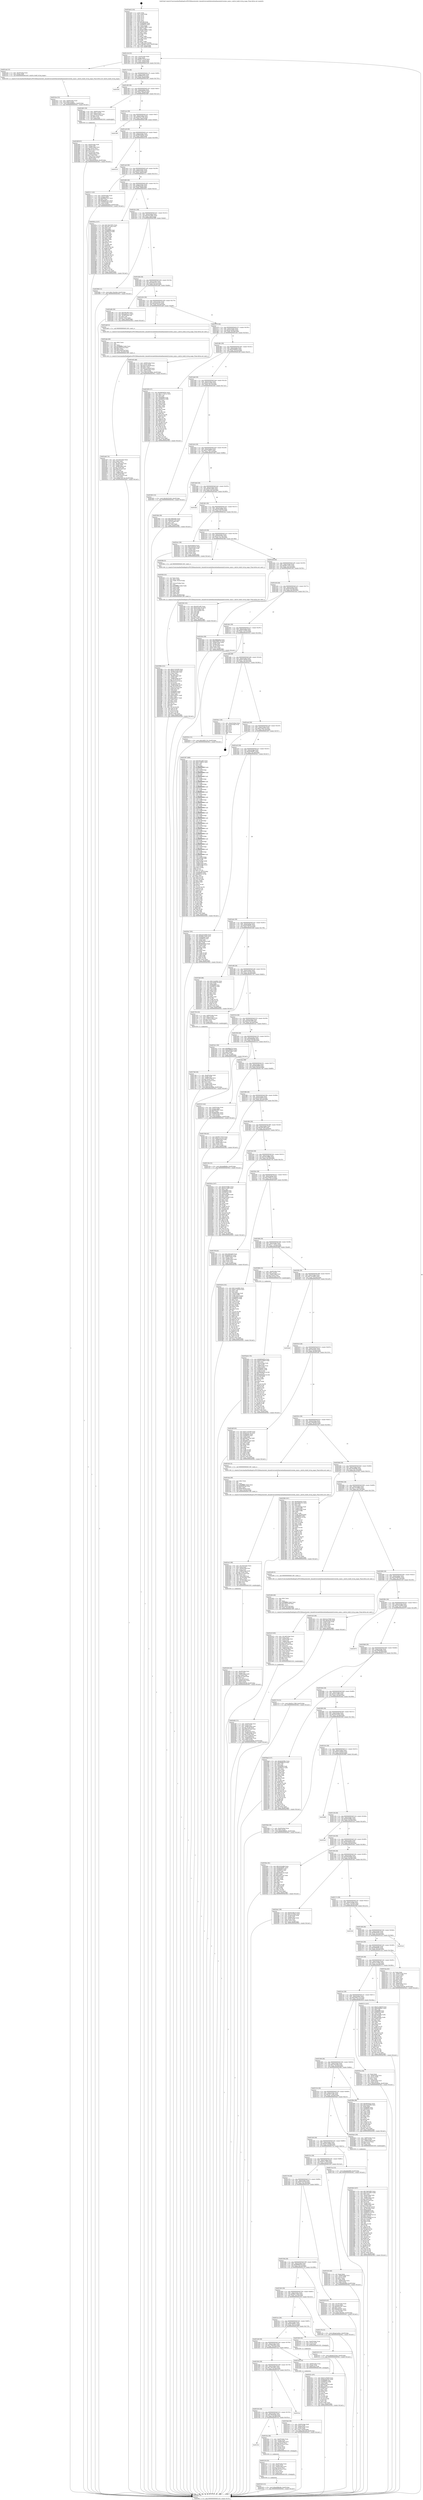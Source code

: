 digraph "0x401be0" {
  label = "0x401be0 (/mnt/c/Users/mathe/Desktop/tcc/POCII/binaries/extr_linuxdriversnetethernetmellanoxmlx5coreen_main.c_mlx5e_build_tx2sq_maps_Final-ollvm.out::main(0))"
  labelloc = "t"
  node[shape=record]

  Entry [label="",width=0.3,height=0.3,shape=circle,fillcolor=black,style=filled]
  "0x401c54" [label="{
     0x401c54 [32]\l
     | [instrs]\l
     &nbsp;&nbsp;0x401c54 \<+6\>: mov -0xc8(%rbp),%eax\l
     &nbsp;&nbsp;0x401c5a \<+2\>: mov %eax,%ecx\l
     &nbsp;&nbsp;0x401c5c \<+6\>: sub $0x80572020,%ecx\l
     &nbsp;&nbsp;0x401c62 \<+6\>: mov %eax,-0xdc(%rbp)\l
     &nbsp;&nbsp;0x401c68 \<+6\>: mov %ecx,-0xe0(%rbp)\l
     &nbsp;&nbsp;0x401c6e \<+6\>: je 00000000004031ab \<main+0x15cb\>\l
  }"]
  "0x4031ab" [label="{
     0x4031ab [15]\l
     | [instrs]\l
     &nbsp;&nbsp;0x4031ab \<+7\>: mov -0xa0(%rbp),%rax\l
     &nbsp;&nbsp;0x4031b2 \<+3\>: mov (%rax),%rdi\l
     &nbsp;&nbsp;0x4031b5 \<+5\>: call 0000000000401630 \<mlx5e_build_tx2sq_maps\>\l
     | [calls]\l
     &nbsp;&nbsp;0x401630 \{1\} (/mnt/c/Users/mathe/Desktop/tcc/POCII/binaries/extr_linuxdriversnetethernetmellanoxmlx5coreen_main.c_mlx5e_build_tx2sq_maps_Final-ollvm.out::mlx5e_build_tx2sq_maps)\l
  }"]
  "0x401c74" [label="{
     0x401c74 [28]\l
     | [instrs]\l
     &nbsp;&nbsp;0x401c74 \<+5\>: jmp 0000000000401c79 \<main+0x99\>\l
     &nbsp;&nbsp;0x401c79 \<+6\>: mov -0xdc(%rbp),%eax\l
     &nbsp;&nbsp;0x401c7f \<+5\>: sub $0x86fe5f74,%eax\l
     &nbsp;&nbsp;0x401c84 \<+6\>: mov %eax,-0xe4(%rbp)\l
     &nbsp;&nbsp;0x401c8a \<+6\>: je 0000000000403391 \<main+0x17b1\>\l
  }"]
  Exit [label="",width=0.3,height=0.3,shape=circle,fillcolor=black,style=filled,peripheries=2]
  "0x403391" [label="{
     0x403391\l
  }", style=dashed]
  "0x401c90" [label="{
     0x401c90 [28]\l
     | [instrs]\l
     &nbsp;&nbsp;0x401c90 \<+5\>: jmp 0000000000401c95 \<main+0xb5\>\l
     &nbsp;&nbsp;0x401c95 \<+6\>: mov -0xdc(%rbp),%eax\l
     &nbsp;&nbsp;0x401c9b \<+5\>: sub $0x87866579,%eax\l
     &nbsp;&nbsp;0x401ca0 \<+6\>: mov %eax,-0xe8(%rbp)\l
     &nbsp;&nbsp;0x401ca6 \<+6\>: je 0000000000402d82 \<main+0x11a2\>\l
  }"]
  "0x403321" [label="{
     0x403321 [97]\l
     | [instrs]\l
     &nbsp;&nbsp;0x403321 \<+5\>: mov $0x41a2db36,%ecx\l
     &nbsp;&nbsp;0x403326 \<+5\>: mov $0xba2aa35b,%edx\l
     &nbsp;&nbsp;0x40332b \<+7\>: mov 0x406068,%esi\l
     &nbsp;&nbsp;0x403332 \<+8\>: mov 0x406054,%r8d\l
     &nbsp;&nbsp;0x40333a \<+3\>: mov %esi,%r9d\l
     &nbsp;&nbsp;0x40333d \<+7\>: sub $0x64d313c9,%r9d\l
     &nbsp;&nbsp;0x403344 \<+4\>: sub $0x1,%r9d\l
     &nbsp;&nbsp;0x403348 \<+7\>: add $0x64d313c9,%r9d\l
     &nbsp;&nbsp;0x40334f \<+4\>: imul %r9d,%esi\l
     &nbsp;&nbsp;0x403353 \<+3\>: and $0x1,%esi\l
     &nbsp;&nbsp;0x403356 \<+3\>: cmp $0x0,%esi\l
     &nbsp;&nbsp;0x403359 \<+4\>: sete %r10b\l
     &nbsp;&nbsp;0x40335d \<+4\>: cmp $0xa,%r8d\l
     &nbsp;&nbsp;0x403361 \<+4\>: setl %r11b\l
     &nbsp;&nbsp;0x403365 \<+3\>: mov %r10b,%bl\l
     &nbsp;&nbsp;0x403368 \<+3\>: and %r11b,%bl\l
     &nbsp;&nbsp;0x40336b \<+3\>: xor %r11b,%r10b\l
     &nbsp;&nbsp;0x40336e \<+3\>: or %r10b,%bl\l
     &nbsp;&nbsp;0x403371 \<+3\>: test $0x1,%bl\l
     &nbsp;&nbsp;0x403374 \<+3\>: cmovne %edx,%ecx\l
     &nbsp;&nbsp;0x403377 \<+6\>: mov %ecx,-0xc8(%rbp)\l
     &nbsp;&nbsp;0x40337d \<+5\>: jmp 00000000004036c1 \<main+0x1ae1\>\l
  }"]
  "0x402d82" [label="{
     0x402d82 [29]\l
     | [instrs]\l
     &nbsp;&nbsp;0x402d82 \<+4\>: mov -0x60(%rbp),%rax\l
     &nbsp;&nbsp;0x402d86 \<+6\>: movl $0x1,(%rax)\l
     &nbsp;&nbsp;0x402d8c \<+4\>: mov -0x60(%rbp),%rax\l
     &nbsp;&nbsp;0x402d90 \<+3\>: movslq (%rax),%rax\l
     &nbsp;&nbsp;0x402d93 \<+4\>: shl $0x4,%rax\l
     &nbsp;&nbsp;0x402d97 \<+3\>: mov %rax,%rdi\l
     &nbsp;&nbsp;0x402d9a \<+5\>: call 0000000000401050 \<malloc@plt\>\l
     | [calls]\l
     &nbsp;&nbsp;0x401050 \{1\} (unknown)\l
  }"]
  "0x401cac" [label="{
     0x401cac [28]\l
     | [instrs]\l
     &nbsp;&nbsp;0x401cac \<+5\>: jmp 0000000000401cb1 \<main+0xd1\>\l
     &nbsp;&nbsp;0x401cb1 \<+6\>: mov -0xdc(%rbp),%eax\l
     &nbsp;&nbsp;0x401cb7 \<+5\>: sub $0x92b27cf4,%eax\l
     &nbsp;&nbsp;0x401cbc \<+6\>: mov %eax,-0xec(%rbp)\l
     &nbsp;&nbsp;0x401cc2 \<+6\>: je 0000000000402589 \<main+0x9a9\>\l
  }"]
  "0x403243" [label="{
     0x403243 [15]\l
     | [instrs]\l
     &nbsp;&nbsp;0x403243 \<+10\>: movl $0xe498dcdb,-0xc8(%rbp)\l
     &nbsp;&nbsp;0x40324d \<+5\>: jmp 00000000004036c1 \<main+0x1ae1\>\l
  }"]
  "0x402589" [label="{
     0x402589\l
  }", style=dashed]
  "0x401cc8" [label="{
     0x401cc8 [28]\l
     | [instrs]\l
     &nbsp;&nbsp;0x401cc8 \<+5\>: jmp 0000000000401ccd \<main+0xed\>\l
     &nbsp;&nbsp;0x401ccd \<+6\>: mov -0xdc(%rbp),%eax\l
     &nbsp;&nbsp;0x401cd3 \<+5\>: sub $0x9b95d03e,%eax\l
     &nbsp;&nbsp;0x401cd8 \<+6\>: mov %eax,-0xf0(%rbp)\l
     &nbsp;&nbsp;0x401cde \<+6\>: je 0000000000403518 \<main+0x1938\>\l
  }"]
  "0x403220" [label="{
     0x403220 [35]\l
     | [instrs]\l
     &nbsp;&nbsp;0x403220 \<+7\>: mov -0xa0(%rbp),%rax\l
     &nbsp;&nbsp;0x403227 \<+3\>: mov (%rax),%rax\l
     &nbsp;&nbsp;0x40322a \<+4\>: mov -0x40(%rbp),%rcx\l
     &nbsp;&nbsp;0x40322e \<+3\>: movslq (%rcx),%rcx\l
     &nbsp;&nbsp;0x403231 \<+4\>: imul $0x18,%rcx,%rcx\l
     &nbsp;&nbsp;0x403235 \<+3\>: add %rcx,%rax\l
     &nbsp;&nbsp;0x403238 \<+3\>: mov (%rax),%rax\l
     &nbsp;&nbsp;0x40323b \<+3\>: mov %rax,%rdi\l
     &nbsp;&nbsp;0x40323e \<+5\>: call 0000000000401030 \<free@plt\>\l
     | [calls]\l
     &nbsp;&nbsp;0x401030 \{1\} (unknown)\l
  }"]
  "0x403518" [label="{
     0x403518\l
  }", style=dashed]
  "0x401ce4" [label="{
     0x401ce4 [28]\l
     | [instrs]\l
     &nbsp;&nbsp;0x401ce4 \<+5\>: jmp 0000000000401ce9 \<main+0x109\>\l
     &nbsp;&nbsp;0x401ce9 \<+6\>: mov -0xdc(%rbp),%eax\l
     &nbsp;&nbsp;0x401cef \<+5\>: sub $0x9e3535ea,%eax\l
     &nbsp;&nbsp;0x401cf4 \<+6\>: mov %eax,-0xf4(%rbp)\l
     &nbsp;&nbsp;0x401cfa \<+6\>: je 0000000000403111 \<main+0x1531\>\l
  }"]
  "0x40233c" [label="{
     0x40233c\l
  }", style=dashed]
  "0x403111" [label="{
     0x403111 [42]\l
     | [instrs]\l
     &nbsp;&nbsp;0x403111 \<+4\>: mov -0x58(%rbp),%rax\l
     &nbsp;&nbsp;0x403115 \<+2\>: mov (%rax),%ecx\l
     &nbsp;&nbsp;0x403117 \<+6\>: sub $0x894622e1,%ecx\l
     &nbsp;&nbsp;0x40311d \<+3\>: add $0x1,%ecx\l
     &nbsp;&nbsp;0x403120 \<+6\>: add $0x894622e1,%ecx\l
     &nbsp;&nbsp;0x403126 \<+4\>: mov -0x58(%rbp),%rax\l
     &nbsp;&nbsp;0x40312a \<+2\>: mov %ecx,(%rax)\l
     &nbsp;&nbsp;0x40312c \<+10\>: movl $0x45820d30,-0xc8(%rbp)\l
     &nbsp;&nbsp;0x403136 \<+5\>: jmp 00000000004036c1 \<main+0x1ae1\>\l
  }"]
  "0x401d00" [label="{
     0x401d00 [28]\l
     | [instrs]\l
     &nbsp;&nbsp;0x401d00 \<+5\>: jmp 0000000000401d05 \<main+0x125\>\l
     &nbsp;&nbsp;0x401d05 \<+6\>: mov -0xdc(%rbp),%eax\l
     &nbsp;&nbsp;0x401d0b \<+5\>: sub $0x9fa6a2fc,%eax\l
     &nbsp;&nbsp;0x401d10 \<+6\>: mov %eax,-0xf8(%rbp)\l
     &nbsp;&nbsp;0x401d16 \<+6\>: je 000000000040281a \<main+0xc3a\>\l
  }"]
  "0x4031fa" [label="{
     0x4031fa [38]\l
     | [instrs]\l
     &nbsp;&nbsp;0x4031fa \<+7\>: mov -0xa0(%rbp),%rax\l
     &nbsp;&nbsp;0x403201 \<+3\>: mov (%rax),%rax\l
     &nbsp;&nbsp;0x403204 \<+4\>: mov -0x40(%rbp),%rcx\l
     &nbsp;&nbsp;0x403208 \<+3\>: movslq (%rcx),%rcx\l
     &nbsp;&nbsp;0x40320b \<+4\>: imul $0x18,%rcx,%rcx\l
     &nbsp;&nbsp;0x40320f \<+3\>: add %rcx,%rax\l
     &nbsp;&nbsp;0x403212 \<+3\>: mov (%rax),%rax\l
     &nbsp;&nbsp;0x403215 \<+3\>: mov (%rax),%rax\l
     &nbsp;&nbsp;0x403218 \<+3\>: mov %rax,%rdi\l
     &nbsp;&nbsp;0x40321b \<+5\>: call 0000000000401030 \<free@plt\>\l
     | [calls]\l
     &nbsp;&nbsp;0x401030 \{1\} (unknown)\l
  }"]
  "0x40281a" [label="{
     0x40281a [137]\l
     | [instrs]\l
     &nbsp;&nbsp;0x40281a \<+5\>: mov $0x7d433492,%eax\l
     &nbsp;&nbsp;0x40281f \<+5\>: mov $0x5bf71ada,%ecx\l
     &nbsp;&nbsp;0x402824 \<+2\>: mov $0x1,%dl\l
     &nbsp;&nbsp;0x402826 \<+2\>: xor %esi,%esi\l
     &nbsp;&nbsp;0x402828 \<+7\>: mov 0x406068,%edi\l
     &nbsp;&nbsp;0x40282f \<+8\>: mov 0x406054,%r8d\l
     &nbsp;&nbsp;0x402837 \<+3\>: sub $0x1,%esi\l
     &nbsp;&nbsp;0x40283a \<+3\>: mov %edi,%r9d\l
     &nbsp;&nbsp;0x40283d \<+3\>: add %esi,%r9d\l
     &nbsp;&nbsp;0x402840 \<+4\>: imul %r9d,%edi\l
     &nbsp;&nbsp;0x402844 \<+3\>: and $0x1,%edi\l
     &nbsp;&nbsp;0x402847 \<+3\>: cmp $0x0,%edi\l
     &nbsp;&nbsp;0x40284a \<+4\>: sete %r10b\l
     &nbsp;&nbsp;0x40284e \<+4\>: cmp $0xa,%r8d\l
     &nbsp;&nbsp;0x402852 \<+4\>: setl %r11b\l
     &nbsp;&nbsp;0x402856 \<+3\>: mov %r10b,%bl\l
     &nbsp;&nbsp;0x402859 \<+3\>: xor $0xff,%bl\l
     &nbsp;&nbsp;0x40285c \<+3\>: mov %r11b,%r14b\l
     &nbsp;&nbsp;0x40285f \<+4\>: xor $0xff,%r14b\l
     &nbsp;&nbsp;0x402863 \<+3\>: xor $0x0,%dl\l
     &nbsp;&nbsp;0x402866 \<+3\>: mov %bl,%r15b\l
     &nbsp;&nbsp;0x402869 \<+4\>: and $0x0,%r15b\l
     &nbsp;&nbsp;0x40286d \<+3\>: and %dl,%r10b\l
     &nbsp;&nbsp;0x402870 \<+3\>: mov %r14b,%r12b\l
     &nbsp;&nbsp;0x402873 \<+4\>: and $0x0,%r12b\l
     &nbsp;&nbsp;0x402877 \<+3\>: and %dl,%r11b\l
     &nbsp;&nbsp;0x40287a \<+3\>: or %r10b,%r15b\l
     &nbsp;&nbsp;0x40287d \<+3\>: or %r11b,%r12b\l
     &nbsp;&nbsp;0x402880 \<+3\>: xor %r12b,%r15b\l
     &nbsp;&nbsp;0x402883 \<+3\>: or %r14b,%bl\l
     &nbsp;&nbsp;0x402886 \<+3\>: xor $0xff,%bl\l
     &nbsp;&nbsp;0x402889 \<+3\>: or $0x0,%dl\l
     &nbsp;&nbsp;0x40288c \<+2\>: and %dl,%bl\l
     &nbsp;&nbsp;0x40288e \<+3\>: or %bl,%r15b\l
     &nbsp;&nbsp;0x402891 \<+4\>: test $0x1,%r15b\l
     &nbsp;&nbsp;0x402895 \<+3\>: cmovne %ecx,%eax\l
     &nbsp;&nbsp;0x402898 \<+6\>: mov %eax,-0xc8(%rbp)\l
     &nbsp;&nbsp;0x40289e \<+5\>: jmp 00000000004036c1 \<main+0x1ae1\>\l
  }"]
  "0x401d1c" [label="{
     0x401d1c [28]\l
     | [instrs]\l
     &nbsp;&nbsp;0x401d1c \<+5\>: jmp 0000000000401d21 \<main+0x141\>\l
     &nbsp;&nbsp;0x401d21 \<+6\>: mov -0xdc(%rbp),%eax\l
     &nbsp;&nbsp;0x401d27 \<+5\>: sub $0xa2023d92,%eax\l
     &nbsp;&nbsp;0x401d2c \<+6\>: mov %eax,-0xfc(%rbp)\l
     &nbsp;&nbsp;0x401d32 \<+6\>: je 000000000040298f \<main+0xdaf\>\l
  }"]
  "0x402320" [label="{
     0x402320 [28]\l
     | [instrs]\l
     &nbsp;&nbsp;0x402320 \<+5\>: jmp 0000000000402325 \<main+0x745\>\l
     &nbsp;&nbsp;0x402325 \<+6\>: mov -0xdc(%rbp),%eax\l
     &nbsp;&nbsp;0x40232b \<+5\>: sub $0x7d826a3b,%eax\l
     &nbsp;&nbsp;0x402330 \<+6\>: mov %eax,-0x1d8(%rbp)\l
     &nbsp;&nbsp;0x402336 \<+6\>: je 00000000004031fa \<main+0x161a\>\l
  }"]
  "0x40298f" [label="{
     0x40298f [15]\l
     | [instrs]\l
     &nbsp;&nbsp;0x40298f \<+10\>: movl $0x578cc0e0,-0xc8(%rbp)\l
     &nbsp;&nbsp;0x402999 \<+5\>: jmp 00000000004036c1 \<main+0x1ae1\>\l
  }"]
  "0x401d38" [label="{
     0x401d38 [28]\l
     | [instrs]\l
     &nbsp;&nbsp;0x401d38 \<+5\>: jmp 0000000000401d3d \<main+0x15d\>\l
     &nbsp;&nbsp;0x401d3d \<+6\>: mov -0xdc(%rbp),%eax\l
     &nbsp;&nbsp;0x401d43 \<+5\>: sub $0xaa8b547e,%eax\l
     &nbsp;&nbsp;0x401d48 \<+6\>: mov %eax,-0x100(%rbp)\l
     &nbsp;&nbsp;0x401d4e \<+6\>: je 0000000000402a9b \<main+0xebb\>\l
  }"]
  "0x40355e" [label="{
     0x40355e\l
  }", style=dashed]
  "0x402a9b" [label="{
     0x402a9b [30]\l
     | [instrs]\l
     &nbsp;&nbsp;0x402a9b \<+5\>: mov $0xc6619f4,%eax\l
     &nbsp;&nbsp;0x402aa0 \<+5\>: mov $0xaad45cc2,%ecx\l
     &nbsp;&nbsp;0x402aa5 \<+3\>: mov -0x2d(%rbp),%dl\l
     &nbsp;&nbsp;0x402aa8 \<+3\>: test $0x1,%dl\l
     &nbsp;&nbsp;0x402aab \<+3\>: cmovne %ecx,%eax\l
     &nbsp;&nbsp;0x402aae \<+6\>: mov %eax,-0xc8(%rbp)\l
     &nbsp;&nbsp;0x402ab4 \<+5\>: jmp 00000000004036c1 \<main+0x1ae1\>\l
  }"]
  "0x401d54" [label="{
     0x401d54 [28]\l
     | [instrs]\l
     &nbsp;&nbsp;0x401d54 \<+5\>: jmp 0000000000401d59 \<main+0x179\>\l
     &nbsp;&nbsp;0x401d59 \<+6\>: mov -0xdc(%rbp),%eax\l
     &nbsp;&nbsp;0x401d5f \<+5\>: sub $0xaad45cc2,%eax\l
     &nbsp;&nbsp;0x401d64 \<+6\>: mov %eax,-0x104(%rbp)\l
     &nbsp;&nbsp;0x401d6a \<+6\>: je 0000000000402ab9 \<main+0xed9\>\l
  }"]
  "0x4031ba" [label="{
     0x4031ba [25]\l
     | [instrs]\l
     &nbsp;&nbsp;0x4031ba \<+4\>: mov -0x40(%rbp),%rax\l
     &nbsp;&nbsp;0x4031be \<+6\>: movl $0x0,(%rax)\l
     &nbsp;&nbsp;0x4031c4 \<+10\>: movl $0x2b068d5c,-0xc8(%rbp)\l
     &nbsp;&nbsp;0x4031ce \<+5\>: jmp 00000000004036c1 \<main+0x1ae1\>\l
  }"]
  "0x402ab9" [label="{
     0x402ab9 [5]\l
     | [instrs]\l
     &nbsp;&nbsp;0x402ab9 \<+5\>: call 0000000000401160 \<next_i\>\l
     | [calls]\l
     &nbsp;&nbsp;0x401160 \{1\} (/mnt/c/Users/mathe/Desktop/tcc/POCII/binaries/extr_linuxdriversnetethernetmellanoxmlx5coreen_main.c_mlx5e_build_tx2sq_maps_Final-ollvm.out::next_i)\l
  }"]
  "0x401d70" [label="{
     0x401d70 [28]\l
     | [instrs]\l
     &nbsp;&nbsp;0x401d70 \<+5\>: jmp 0000000000401d75 \<main+0x195\>\l
     &nbsp;&nbsp;0x401d75 \<+6\>: mov -0xdc(%rbp),%eax\l
     &nbsp;&nbsp;0x401d7b \<+5\>: sub $0xae1ec6a2,%eax\l
     &nbsp;&nbsp;0x401d80 \<+6\>: mov %eax,-0x108(%rbp)\l
     &nbsp;&nbsp;0x401d86 \<+6\>: je 0000000000402c85 \<main+0x10a5\>\l
  }"]
  "0x402f84" [label="{
     0x402f84 [151]\l
     | [instrs]\l
     &nbsp;&nbsp;0x402f84 \<+5\>: mov $0x47324589,%ecx\l
     &nbsp;&nbsp;0x402f89 \<+5\>: mov $0xd2701fa0,%edx\l
     &nbsp;&nbsp;0x402f8e \<+6\>: mov -0x1f0(%rbp),%esi\l
     &nbsp;&nbsp;0x402f94 \<+3\>: imul %eax,%esi\l
     &nbsp;&nbsp;0x402f97 \<+3\>: movslq %esi,%r8\l
     &nbsp;&nbsp;0x402f9a \<+7\>: mov -0xa0(%rbp),%r9\l
     &nbsp;&nbsp;0x402fa1 \<+3\>: mov (%r9),%r9\l
     &nbsp;&nbsp;0x402fa4 \<+7\>: mov -0x98(%rbp),%r10\l
     &nbsp;&nbsp;0x402fab \<+3\>: movslq (%r10),%r10\l
     &nbsp;&nbsp;0x402fae \<+4\>: imul $0x18,%r10,%r10\l
     &nbsp;&nbsp;0x402fb2 \<+3\>: add %r10,%r9\l
     &nbsp;&nbsp;0x402fb5 \<+4\>: mov 0x10(%r9),%r9\l
     &nbsp;&nbsp;0x402fb9 \<+4\>: mov -0x48(%rbp),%r10\l
     &nbsp;&nbsp;0x402fbd \<+3\>: movslq (%r10),%r10\l
     &nbsp;&nbsp;0x402fc0 \<+4\>: mov (%r9,%r10,8),%r9\l
     &nbsp;&nbsp;0x402fc4 \<+4\>: mov 0x8(%r9),%r9\l
     &nbsp;&nbsp;0x402fc8 \<+3\>: mov %r8,(%r9)\l
     &nbsp;&nbsp;0x402fcb \<+7\>: mov 0x406068,%eax\l
     &nbsp;&nbsp;0x402fd2 \<+7\>: mov 0x406054,%esi\l
     &nbsp;&nbsp;0x402fd9 \<+2\>: mov %eax,%edi\l
     &nbsp;&nbsp;0x402fdb \<+6\>: add $0xb1eb91f7,%edi\l
     &nbsp;&nbsp;0x402fe1 \<+3\>: sub $0x1,%edi\l
     &nbsp;&nbsp;0x402fe4 \<+6\>: sub $0xb1eb91f7,%edi\l
     &nbsp;&nbsp;0x402fea \<+3\>: imul %edi,%eax\l
     &nbsp;&nbsp;0x402fed \<+3\>: and $0x1,%eax\l
     &nbsp;&nbsp;0x402ff0 \<+3\>: cmp $0x0,%eax\l
     &nbsp;&nbsp;0x402ff3 \<+4\>: sete %r11b\l
     &nbsp;&nbsp;0x402ff7 \<+3\>: cmp $0xa,%esi\l
     &nbsp;&nbsp;0x402ffa \<+3\>: setl %bl\l
     &nbsp;&nbsp;0x402ffd \<+3\>: mov %r11b,%r14b\l
     &nbsp;&nbsp;0x403000 \<+3\>: and %bl,%r14b\l
     &nbsp;&nbsp;0x403003 \<+3\>: xor %bl,%r11b\l
     &nbsp;&nbsp;0x403006 \<+3\>: or %r11b,%r14b\l
     &nbsp;&nbsp;0x403009 \<+4\>: test $0x1,%r14b\l
     &nbsp;&nbsp;0x40300d \<+3\>: cmovne %edx,%ecx\l
     &nbsp;&nbsp;0x403010 \<+6\>: mov %ecx,-0xc8(%rbp)\l
     &nbsp;&nbsp;0x403016 \<+5\>: jmp 00000000004036c1 \<main+0x1ae1\>\l
  }"]
  "0x402c85" [label="{
     0x402c85 [48]\l
     | [instrs]\l
     &nbsp;&nbsp;0x402c85 \<+7\>: mov -0x88(%rbp),%rax\l
     &nbsp;&nbsp;0x402c8c \<+2\>: mov (%rax),%ecx\l
     &nbsp;&nbsp;0x402c8e \<+6\>: add $0x21a36a0f,%ecx\l
     &nbsp;&nbsp;0x402c94 \<+3\>: add $0x1,%ecx\l
     &nbsp;&nbsp;0x402c97 \<+6\>: sub $0x21a36a0f,%ecx\l
     &nbsp;&nbsp;0x402c9d \<+7\>: mov -0x88(%rbp),%rax\l
     &nbsp;&nbsp;0x402ca4 \<+2\>: mov %ecx,(%rax)\l
     &nbsp;&nbsp;0x402ca6 \<+10\>: movl $0x10e1089d,-0xc8(%rbp)\l
     &nbsp;&nbsp;0x402cb0 \<+5\>: jmp 00000000004036c1 \<main+0x1ae1\>\l
  }"]
  "0x401d8c" [label="{
     0x401d8c [28]\l
     | [instrs]\l
     &nbsp;&nbsp;0x401d8c \<+5\>: jmp 0000000000401d91 \<main+0x1b1\>\l
     &nbsp;&nbsp;0x401d91 \<+6\>: mov -0xdc(%rbp),%eax\l
     &nbsp;&nbsp;0x401d97 \<+5\>: sub $0xb3f08643,%eax\l
     &nbsp;&nbsp;0x401d9c \<+6\>: mov %eax,-0x10c(%rbp)\l
     &nbsp;&nbsp;0x401da2 \<+6\>: je 00000000004025ff \<main+0xa1f\>\l
  }"]
  "0x402f50" [label="{
     0x402f50 [52]\l
     | [instrs]\l
     &nbsp;&nbsp;0x402f50 \<+2\>: xor %ecx,%ecx\l
     &nbsp;&nbsp;0x402f52 \<+5\>: mov $0x2,%edx\l
     &nbsp;&nbsp;0x402f57 \<+6\>: mov %edx,-0x1ec(%rbp)\l
     &nbsp;&nbsp;0x402f5d \<+1\>: cltd\l
     &nbsp;&nbsp;0x402f5e \<+6\>: mov -0x1ec(%rbp),%esi\l
     &nbsp;&nbsp;0x402f64 \<+2\>: idiv %esi\l
     &nbsp;&nbsp;0x402f66 \<+6\>: imul $0xfffffffe,%edx,%edx\l
     &nbsp;&nbsp;0x402f6c \<+2\>: mov %ecx,%edi\l
     &nbsp;&nbsp;0x402f6e \<+2\>: sub %edx,%edi\l
     &nbsp;&nbsp;0x402f70 \<+2\>: mov %ecx,%edx\l
     &nbsp;&nbsp;0x402f72 \<+3\>: sub $0x1,%edx\l
     &nbsp;&nbsp;0x402f75 \<+2\>: add %edx,%edi\l
     &nbsp;&nbsp;0x402f77 \<+2\>: sub %edi,%ecx\l
     &nbsp;&nbsp;0x402f79 \<+6\>: mov %ecx,-0x1f0(%rbp)\l
     &nbsp;&nbsp;0x402f7f \<+5\>: call 0000000000401160 \<next_i\>\l
     | [calls]\l
     &nbsp;&nbsp;0x401160 \{1\} (/mnt/c/Users/mathe/Desktop/tcc/POCII/binaries/extr_linuxdriversnetethernetmellanoxmlx5coreen_main.c_mlx5e_build_tx2sq_maps_Final-ollvm.out::next_i)\l
  }"]
  "0x4025ff" [label="{
     0x4025ff [137]\l
     | [instrs]\l
     &nbsp;&nbsp;0x4025ff \<+5\>: mov $0x9b95d03e,%eax\l
     &nbsp;&nbsp;0x402604 \<+5\>: mov $0x1177451a,%ecx\l
     &nbsp;&nbsp;0x402609 \<+2\>: mov $0x1,%dl\l
     &nbsp;&nbsp;0x40260b \<+2\>: xor %esi,%esi\l
     &nbsp;&nbsp;0x40260d \<+7\>: mov 0x406068,%edi\l
     &nbsp;&nbsp;0x402614 \<+8\>: mov 0x406054,%r8d\l
     &nbsp;&nbsp;0x40261c \<+3\>: sub $0x1,%esi\l
     &nbsp;&nbsp;0x40261f \<+3\>: mov %edi,%r9d\l
     &nbsp;&nbsp;0x402622 \<+3\>: add %esi,%r9d\l
     &nbsp;&nbsp;0x402625 \<+4\>: imul %r9d,%edi\l
     &nbsp;&nbsp;0x402629 \<+3\>: and $0x1,%edi\l
     &nbsp;&nbsp;0x40262c \<+3\>: cmp $0x0,%edi\l
     &nbsp;&nbsp;0x40262f \<+4\>: sete %r10b\l
     &nbsp;&nbsp;0x402633 \<+4\>: cmp $0xa,%r8d\l
     &nbsp;&nbsp;0x402637 \<+4\>: setl %r11b\l
     &nbsp;&nbsp;0x40263b \<+3\>: mov %r10b,%bl\l
     &nbsp;&nbsp;0x40263e \<+3\>: xor $0xff,%bl\l
     &nbsp;&nbsp;0x402641 \<+3\>: mov %r11b,%r14b\l
     &nbsp;&nbsp;0x402644 \<+4\>: xor $0xff,%r14b\l
     &nbsp;&nbsp;0x402648 \<+3\>: xor $0x1,%dl\l
     &nbsp;&nbsp;0x40264b \<+3\>: mov %bl,%r15b\l
     &nbsp;&nbsp;0x40264e \<+4\>: and $0xff,%r15b\l
     &nbsp;&nbsp;0x402652 \<+3\>: and %dl,%r10b\l
     &nbsp;&nbsp;0x402655 \<+3\>: mov %r14b,%r12b\l
     &nbsp;&nbsp;0x402658 \<+4\>: and $0xff,%r12b\l
     &nbsp;&nbsp;0x40265c \<+3\>: and %dl,%r11b\l
     &nbsp;&nbsp;0x40265f \<+3\>: or %r10b,%r15b\l
     &nbsp;&nbsp;0x402662 \<+3\>: or %r11b,%r12b\l
     &nbsp;&nbsp;0x402665 \<+3\>: xor %r12b,%r15b\l
     &nbsp;&nbsp;0x402668 \<+3\>: or %r14b,%bl\l
     &nbsp;&nbsp;0x40266b \<+3\>: xor $0xff,%bl\l
     &nbsp;&nbsp;0x40266e \<+3\>: or $0x1,%dl\l
     &nbsp;&nbsp;0x402671 \<+2\>: and %dl,%bl\l
     &nbsp;&nbsp;0x402673 \<+3\>: or %bl,%r15b\l
     &nbsp;&nbsp;0x402676 \<+4\>: test $0x1,%r15b\l
     &nbsp;&nbsp;0x40267a \<+3\>: cmovne %ecx,%eax\l
     &nbsp;&nbsp;0x40267d \<+6\>: mov %eax,-0xc8(%rbp)\l
     &nbsp;&nbsp;0x402683 \<+5\>: jmp 00000000004036c1 \<main+0x1ae1\>\l
  }"]
  "0x401da8" [label="{
     0x401da8 [28]\l
     | [instrs]\l
     &nbsp;&nbsp;0x401da8 \<+5\>: jmp 0000000000401dad \<main+0x1cd\>\l
     &nbsp;&nbsp;0x401dad \<+6\>: mov -0xdc(%rbp),%eax\l
     &nbsp;&nbsp;0x401db3 \<+5\>: sub $0xba2aa35b,%eax\l
     &nbsp;&nbsp;0x401db8 \<+6\>: mov %eax,-0x110(%rbp)\l
     &nbsp;&nbsp;0x401dbe \<+6\>: je 0000000000403382 \<main+0x17a2\>\l
  }"]
  "0x402e85" [label="{
     0x402e85 [71]\l
     | [instrs]\l
     &nbsp;&nbsp;0x402e85 \<+7\>: mov -0xa0(%rbp),%rsi\l
     &nbsp;&nbsp;0x402e8c \<+3\>: mov (%rsi),%rsi\l
     &nbsp;&nbsp;0x402e8f \<+7\>: mov -0x98(%rbp),%rdi\l
     &nbsp;&nbsp;0x402e96 \<+3\>: movslq (%rdi),%rdi\l
     &nbsp;&nbsp;0x402e99 \<+4\>: imul $0x18,%rdi,%rdi\l
     &nbsp;&nbsp;0x402e9d \<+3\>: add %rdi,%rsi\l
     &nbsp;&nbsp;0x402ea0 \<+4\>: mov 0x10(%rsi),%rsi\l
     &nbsp;&nbsp;0x402ea4 \<+4\>: mov -0x68(%rbp),%rdi\l
     &nbsp;&nbsp;0x402ea8 \<+3\>: movslq (%rdi),%rdi\l
     &nbsp;&nbsp;0x402eab \<+4\>: mov (%rsi,%rdi,8),%rsi\l
     &nbsp;&nbsp;0x402eaf \<+4\>: mov %rax,0x8(%rsi)\l
     &nbsp;&nbsp;0x402eb3 \<+4\>: mov -0x48(%rbp),%rax\l
     &nbsp;&nbsp;0x402eb7 \<+6\>: movl $0x0,(%rax)\l
     &nbsp;&nbsp;0x402ebd \<+10\>: movl $0xc81b404b,-0xc8(%rbp)\l
     &nbsp;&nbsp;0x402ec7 \<+5\>: jmp 00000000004036c1 \<main+0x1ae1\>\l
  }"]
  "0x403382" [label="{
     0x403382 [15]\l
     | [instrs]\l
     &nbsp;&nbsp;0x403382 \<+10\>: movl $0x3b333c83,-0xc8(%rbp)\l
     &nbsp;&nbsp;0x40338c \<+5\>: jmp 00000000004036c1 \<main+0x1ae1\>\l
  }"]
  "0x401dc4" [label="{
     0x401dc4 [28]\l
     | [instrs]\l
     &nbsp;&nbsp;0x401dc4 \<+5\>: jmp 0000000000401dc9 \<main+0x1e9\>\l
     &nbsp;&nbsp;0x401dc9 \<+6\>: mov -0xdc(%rbp),%eax\l
     &nbsp;&nbsp;0x401dcf \<+5\>: sub $0xc27df032,%eax\l
     &nbsp;&nbsp;0x401dd4 \<+6\>: mov %eax,-0x114(%rbp)\l
     &nbsp;&nbsp;0x401dda \<+6\>: je 000000000040256b \<main+0x98b\>\l
  }"]
  "0x402e33" [label="{
     0x402e33 [82]\l
     | [instrs]\l
     &nbsp;&nbsp;0x402e33 \<+6\>: mov -0x1e8(%rbp),%ecx\l
     &nbsp;&nbsp;0x402e39 \<+3\>: imul %eax,%ecx\l
     &nbsp;&nbsp;0x402e3c \<+7\>: mov -0xa0(%rbp),%rsi\l
     &nbsp;&nbsp;0x402e43 \<+3\>: mov (%rsi),%rsi\l
     &nbsp;&nbsp;0x402e46 \<+7\>: mov -0x98(%rbp),%rdi\l
     &nbsp;&nbsp;0x402e4d \<+3\>: movslq (%rdi),%rdi\l
     &nbsp;&nbsp;0x402e50 \<+4\>: imul $0x18,%rdi,%rdi\l
     &nbsp;&nbsp;0x402e54 \<+3\>: add %rdi,%rsi\l
     &nbsp;&nbsp;0x402e57 \<+4\>: mov 0x10(%rsi),%rsi\l
     &nbsp;&nbsp;0x402e5b \<+4\>: mov -0x68(%rbp),%rdi\l
     &nbsp;&nbsp;0x402e5f \<+3\>: movslq (%rdi),%rdi\l
     &nbsp;&nbsp;0x402e62 \<+4\>: mov (%rsi,%rdi,8),%rsi\l
     &nbsp;&nbsp;0x402e66 \<+2\>: mov %ecx,(%rsi)\l
     &nbsp;&nbsp;0x402e68 \<+4\>: mov -0x50(%rbp),%rsi\l
     &nbsp;&nbsp;0x402e6c \<+6\>: movl $0x1,(%rsi)\l
     &nbsp;&nbsp;0x402e72 \<+4\>: mov -0x50(%rbp),%rsi\l
     &nbsp;&nbsp;0x402e76 \<+3\>: movslq (%rsi),%rsi\l
     &nbsp;&nbsp;0x402e79 \<+4\>: shl $0x3,%rsi\l
     &nbsp;&nbsp;0x402e7d \<+3\>: mov %rsi,%rdi\l
     &nbsp;&nbsp;0x402e80 \<+5\>: call 0000000000401050 \<malloc@plt\>\l
     | [calls]\l
     &nbsp;&nbsp;0x401050 \{1\} (unknown)\l
  }"]
  "0x40256b" [label="{
     0x40256b [30]\l
     | [instrs]\l
     &nbsp;&nbsp;0x40256b \<+5\>: mov $0x70bbcb95,%eax\l
     &nbsp;&nbsp;0x402570 \<+5\>: mov $0x92b27cf4,%ecx\l
     &nbsp;&nbsp;0x402575 \<+3\>: mov -0x35(%rbp),%dl\l
     &nbsp;&nbsp;0x402578 \<+3\>: test $0x1,%dl\l
     &nbsp;&nbsp;0x40257b \<+3\>: cmovne %ecx,%eax\l
     &nbsp;&nbsp;0x40257e \<+6\>: mov %eax,-0xc8(%rbp)\l
     &nbsp;&nbsp;0x402584 \<+5\>: jmp 00000000004036c1 \<main+0x1ae1\>\l
  }"]
  "0x401de0" [label="{
     0x401de0 [28]\l
     | [instrs]\l
     &nbsp;&nbsp;0x401de0 \<+5\>: jmp 0000000000401de5 \<main+0x205\>\l
     &nbsp;&nbsp;0x401de5 \<+6\>: mov -0xdc(%rbp),%eax\l
     &nbsp;&nbsp;0x401deb \<+5\>: sub $0xc655cdf2,%eax\l
     &nbsp;&nbsp;0x401df0 \<+6\>: mov %eax,-0x118(%rbp)\l
     &nbsp;&nbsp;0x401df6 \<+6\>: je 00000000004034d3 \<main+0x18f3\>\l
  }"]
  "0x402e0b" [label="{
     0x402e0b [40]\l
     | [instrs]\l
     &nbsp;&nbsp;0x402e0b \<+5\>: mov $0x2,%ecx\l
     &nbsp;&nbsp;0x402e10 \<+1\>: cltd\l
     &nbsp;&nbsp;0x402e11 \<+2\>: idiv %ecx\l
     &nbsp;&nbsp;0x402e13 \<+6\>: imul $0xfffffffe,%edx,%ecx\l
     &nbsp;&nbsp;0x402e19 \<+6\>: add $0x1e6ce23d,%ecx\l
     &nbsp;&nbsp;0x402e1f \<+3\>: add $0x1,%ecx\l
     &nbsp;&nbsp;0x402e22 \<+6\>: sub $0x1e6ce23d,%ecx\l
     &nbsp;&nbsp;0x402e28 \<+6\>: mov %ecx,-0x1e8(%rbp)\l
     &nbsp;&nbsp;0x402e2e \<+5\>: call 0000000000401160 \<next_i\>\l
     | [calls]\l
     &nbsp;&nbsp;0x401160 \{1\} (/mnt/c/Users/mathe/Desktop/tcc/POCII/binaries/extr_linuxdriversnetethernetmellanoxmlx5coreen_main.c_mlx5e_build_tx2sq_maps_Final-ollvm.out::next_i)\l
  }"]
  "0x4034d3" [label="{
     0x4034d3\l
  }", style=dashed]
  "0x401dfc" [label="{
     0x401dfc [28]\l
     | [instrs]\l
     &nbsp;&nbsp;0x401dfc \<+5\>: jmp 0000000000401e01 \<main+0x221\>\l
     &nbsp;&nbsp;0x401e01 \<+6\>: mov -0xdc(%rbp),%eax\l
     &nbsp;&nbsp;0x401e07 \<+5\>: sub $0xc81b404b,%eax\l
     &nbsp;&nbsp;0x401e0c \<+6\>: mov %eax,-0x11c(%rbp)\l
     &nbsp;&nbsp;0x401e12 \<+6\>: je 0000000000402ecc \<main+0x12ec\>\l
  }"]
  "0x402d9f" [label="{
     0x402d9f [67]\l
     | [instrs]\l
     &nbsp;&nbsp;0x402d9f \<+7\>: mov -0xa0(%rbp),%rdi\l
     &nbsp;&nbsp;0x402da6 \<+3\>: mov (%rdi),%rdi\l
     &nbsp;&nbsp;0x402da9 \<+7\>: mov -0x98(%rbp),%rcx\l
     &nbsp;&nbsp;0x402db0 \<+3\>: movslq (%rcx),%rcx\l
     &nbsp;&nbsp;0x402db3 \<+4\>: imul $0x18,%rcx,%rcx\l
     &nbsp;&nbsp;0x402db7 \<+3\>: add %rcx,%rdi\l
     &nbsp;&nbsp;0x402dba \<+4\>: mov 0x10(%rdi),%rcx\l
     &nbsp;&nbsp;0x402dbe \<+4\>: mov -0x68(%rbp),%rdi\l
     &nbsp;&nbsp;0x402dc2 \<+3\>: movslq (%rdi),%rdi\l
     &nbsp;&nbsp;0x402dc5 \<+4\>: mov %rax,(%rcx,%rdi,8)\l
     &nbsp;&nbsp;0x402dc9 \<+4\>: mov -0x58(%rbp),%rax\l
     &nbsp;&nbsp;0x402dcd \<+6\>: movl $0x0,(%rax)\l
     &nbsp;&nbsp;0x402dd3 \<+10\>: movl $0x45820d30,-0xc8(%rbp)\l
     &nbsp;&nbsp;0x402ddd \<+5\>: jmp 00000000004036c1 \<main+0x1ae1\>\l
  }"]
  "0x402ecc" [label="{
     0x402ecc [36]\l
     | [instrs]\l
     &nbsp;&nbsp;0x402ecc \<+5\>: mov $0x4436decf,%eax\l
     &nbsp;&nbsp;0x402ed1 \<+5\>: mov $0x12b54a5c,%ecx\l
     &nbsp;&nbsp;0x402ed6 \<+4\>: mov -0x48(%rbp),%rdx\l
     &nbsp;&nbsp;0x402eda \<+2\>: mov (%rdx),%esi\l
     &nbsp;&nbsp;0x402edc \<+4\>: mov -0x50(%rbp),%rdx\l
     &nbsp;&nbsp;0x402ee0 \<+2\>: cmp (%rdx),%esi\l
     &nbsp;&nbsp;0x402ee2 \<+3\>: cmovl %ecx,%eax\l
     &nbsp;&nbsp;0x402ee5 \<+6\>: mov %eax,-0xc8(%rbp)\l
     &nbsp;&nbsp;0x402eeb \<+5\>: jmp 00000000004036c1 \<main+0x1ae1\>\l
  }"]
  "0x401e18" [label="{
     0x401e18 [28]\l
     | [instrs]\l
     &nbsp;&nbsp;0x401e18 \<+5\>: jmp 0000000000401e1d \<main+0x23d\>\l
     &nbsp;&nbsp;0x401e1d \<+6\>: mov -0xdc(%rbp),%eax\l
     &nbsp;&nbsp;0x401e23 \<+5\>: sub $0xc87627da,%eax\l
     &nbsp;&nbsp;0x401e28 \<+6\>: mov %eax,-0x120(%rbp)\l
     &nbsp;&nbsp;0x401e2e \<+6\>: je 0000000000402f4b \<main+0x136b\>\l
  }"]
  "0x402d26" [label="{
     0x402d26 [56]\l
     | [instrs]\l
     &nbsp;&nbsp;0x402d26 \<+7\>: mov -0xa0(%rbp),%rsi\l
     &nbsp;&nbsp;0x402d2d \<+3\>: mov (%rsi),%rsi\l
     &nbsp;&nbsp;0x402d30 \<+7\>: mov -0x98(%rbp),%rdi\l
     &nbsp;&nbsp;0x402d37 \<+3\>: movslq (%rdi),%rdi\l
     &nbsp;&nbsp;0x402d3a \<+4\>: imul $0x18,%rdi,%rdi\l
     &nbsp;&nbsp;0x402d3e \<+3\>: add %rdi,%rsi\l
     &nbsp;&nbsp;0x402d41 \<+4\>: mov %rax,0x10(%rsi)\l
     &nbsp;&nbsp;0x402d45 \<+4\>: mov -0x68(%rbp),%rax\l
     &nbsp;&nbsp;0x402d49 \<+6\>: movl $0x0,(%rax)\l
     &nbsp;&nbsp;0x402d4f \<+10\>: movl $0xd2302cdf,-0xc8(%rbp)\l
     &nbsp;&nbsp;0x402d59 \<+5\>: jmp 00000000004036c1 \<main+0x1ae1\>\l
  }"]
  "0x402f4b" [label="{
     0x402f4b [5]\l
     | [instrs]\l
     &nbsp;&nbsp;0x402f4b \<+5\>: call 0000000000401160 \<next_i\>\l
     | [calls]\l
     &nbsp;&nbsp;0x401160 \{1\} (/mnt/c/Users/mathe/Desktop/tcc/POCII/binaries/extr_linuxdriversnetethernetmellanoxmlx5coreen_main.c_mlx5e_build_tx2sq_maps_Final-ollvm.out::next_i)\l
  }"]
  "0x401e34" [label="{
     0x401e34 [28]\l
     | [instrs]\l
     &nbsp;&nbsp;0x401e34 \<+5\>: jmp 0000000000401e39 \<main+0x259\>\l
     &nbsp;&nbsp;0x401e39 \<+6\>: mov -0xdc(%rbp),%eax\l
     &nbsp;&nbsp;0x401e3f \<+5\>: sub $0xd0c11b35,%eax\l
     &nbsp;&nbsp;0x401e44 \<+6\>: mov %eax,-0x124(%rbp)\l
     &nbsp;&nbsp;0x401e4a \<+6\>: je 0000000000402362 \<main+0x782\>\l
  }"]
  "0x402ce2" [label="{
     0x402ce2 [68]\l
     | [instrs]\l
     &nbsp;&nbsp;0x402ce2 \<+6\>: mov -0x1e4(%rbp),%ecx\l
     &nbsp;&nbsp;0x402ce8 \<+3\>: imul %eax,%ecx\l
     &nbsp;&nbsp;0x402ceb \<+7\>: mov -0xa0(%rbp),%rsi\l
     &nbsp;&nbsp;0x402cf2 \<+3\>: mov (%rsi),%rsi\l
     &nbsp;&nbsp;0x402cf5 \<+7\>: mov -0x98(%rbp),%rdi\l
     &nbsp;&nbsp;0x402cfc \<+3\>: movslq (%rdi),%rdi\l
     &nbsp;&nbsp;0x402cff \<+4\>: imul $0x18,%rdi,%rdi\l
     &nbsp;&nbsp;0x402d03 \<+3\>: add %rdi,%rsi\l
     &nbsp;&nbsp;0x402d06 \<+3\>: mov %ecx,0x8(%rsi)\l
     &nbsp;&nbsp;0x402d09 \<+4\>: mov -0x70(%rbp),%rsi\l
     &nbsp;&nbsp;0x402d0d \<+6\>: movl $0x1,(%rsi)\l
     &nbsp;&nbsp;0x402d13 \<+4\>: mov -0x70(%rbp),%rsi\l
     &nbsp;&nbsp;0x402d17 \<+3\>: movslq (%rsi),%rsi\l
     &nbsp;&nbsp;0x402d1a \<+4\>: shl $0x3,%rsi\l
     &nbsp;&nbsp;0x402d1e \<+3\>: mov %rsi,%rdi\l
     &nbsp;&nbsp;0x402d21 \<+5\>: call 0000000000401050 \<malloc@plt\>\l
     | [calls]\l
     &nbsp;&nbsp;0x401050 \{1\} (unknown)\l
  }"]
  "0x402362" [label="{
     0x402362 [53]\l
     | [instrs]\l
     &nbsp;&nbsp;0x402362 \<+5\>: mov $0xc655cdf2,%eax\l
     &nbsp;&nbsp;0x402367 \<+5\>: mov $0xd74ab119,%ecx\l
     &nbsp;&nbsp;0x40236c \<+6\>: mov -0xc2(%rbp),%dl\l
     &nbsp;&nbsp;0x402372 \<+7\>: mov -0xc1(%rbp),%sil\l
     &nbsp;&nbsp;0x402379 \<+3\>: mov %dl,%dil\l
     &nbsp;&nbsp;0x40237c \<+3\>: and %sil,%dil\l
     &nbsp;&nbsp;0x40237f \<+3\>: xor %sil,%dl\l
     &nbsp;&nbsp;0x402382 \<+3\>: or %dl,%dil\l
     &nbsp;&nbsp;0x402385 \<+4\>: test $0x1,%dil\l
     &nbsp;&nbsp;0x402389 \<+3\>: cmovne %ecx,%eax\l
     &nbsp;&nbsp;0x40238c \<+6\>: mov %eax,-0xc8(%rbp)\l
     &nbsp;&nbsp;0x402392 \<+5\>: jmp 00000000004036c1 \<main+0x1ae1\>\l
  }"]
  "0x401e50" [label="{
     0x401e50 [28]\l
     | [instrs]\l
     &nbsp;&nbsp;0x401e50 \<+5\>: jmp 0000000000401e55 \<main+0x275\>\l
     &nbsp;&nbsp;0x401e55 \<+6\>: mov -0xdc(%rbp),%eax\l
     &nbsp;&nbsp;0x401e5b \<+5\>: sub $0xd2302cdf,%eax\l
     &nbsp;&nbsp;0x401e60 \<+6\>: mov %eax,-0x128(%rbp)\l
     &nbsp;&nbsp;0x401e66 \<+6\>: je 0000000000402d5e \<main+0x117e\>\l
  }"]
  "0x4036c1" [label="{
     0x4036c1 [5]\l
     | [instrs]\l
     &nbsp;&nbsp;0x4036c1 \<+5\>: jmp 0000000000401c54 \<main+0x74\>\l
  }"]
  "0x401be0" [label="{
     0x401be0 [116]\l
     | [instrs]\l
     &nbsp;&nbsp;0x401be0 \<+1\>: push %rbp\l
     &nbsp;&nbsp;0x401be1 \<+3\>: mov %rsp,%rbp\l
     &nbsp;&nbsp;0x401be4 \<+2\>: push %r15\l
     &nbsp;&nbsp;0x401be6 \<+2\>: push %r14\l
     &nbsp;&nbsp;0x401be8 \<+2\>: push %r13\l
     &nbsp;&nbsp;0x401bea \<+2\>: push %r12\l
     &nbsp;&nbsp;0x401bec \<+1\>: push %rbx\l
     &nbsp;&nbsp;0x401bed \<+7\>: sub $0x1e8,%rsp\l
     &nbsp;&nbsp;0x401bf4 \<+7\>: mov 0x406068,%eax\l
     &nbsp;&nbsp;0x401bfb \<+7\>: mov 0x406054,%ecx\l
     &nbsp;&nbsp;0x401c02 \<+2\>: mov %eax,%edx\l
     &nbsp;&nbsp;0x401c04 \<+6\>: add $0xed74f681,%edx\l
     &nbsp;&nbsp;0x401c0a \<+3\>: sub $0x1,%edx\l
     &nbsp;&nbsp;0x401c0d \<+6\>: sub $0xed74f681,%edx\l
     &nbsp;&nbsp;0x401c13 \<+3\>: imul %edx,%eax\l
     &nbsp;&nbsp;0x401c16 \<+3\>: and $0x1,%eax\l
     &nbsp;&nbsp;0x401c19 \<+3\>: cmp $0x0,%eax\l
     &nbsp;&nbsp;0x401c1c \<+4\>: sete %r8b\l
     &nbsp;&nbsp;0x401c20 \<+4\>: and $0x1,%r8b\l
     &nbsp;&nbsp;0x401c24 \<+7\>: mov %r8b,-0xc2(%rbp)\l
     &nbsp;&nbsp;0x401c2b \<+3\>: cmp $0xa,%ecx\l
     &nbsp;&nbsp;0x401c2e \<+4\>: setl %r8b\l
     &nbsp;&nbsp;0x401c32 \<+4\>: and $0x1,%r8b\l
     &nbsp;&nbsp;0x401c36 \<+7\>: mov %r8b,-0xc1(%rbp)\l
     &nbsp;&nbsp;0x401c3d \<+10\>: movl $0xd0c11b35,-0xc8(%rbp)\l
     &nbsp;&nbsp;0x401c47 \<+6\>: mov %edi,-0xcc(%rbp)\l
     &nbsp;&nbsp;0x401c4d \<+7\>: mov %rsi,-0xd8(%rbp)\l
  }"]
  "0x402cba" [label="{
     0x402cba [40]\l
     | [instrs]\l
     &nbsp;&nbsp;0x402cba \<+5\>: mov $0x2,%ecx\l
     &nbsp;&nbsp;0x402cbf \<+1\>: cltd\l
     &nbsp;&nbsp;0x402cc0 \<+2\>: idiv %ecx\l
     &nbsp;&nbsp;0x402cc2 \<+6\>: imul $0xfffffffe,%edx,%ecx\l
     &nbsp;&nbsp;0x402cc8 \<+6\>: sub $0x95093ab,%ecx\l
     &nbsp;&nbsp;0x402cce \<+3\>: add $0x1,%ecx\l
     &nbsp;&nbsp;0x402cd1 \<+6\>: add $0x95093ab,%ecx\l
     &nbsp;&nbsp;0x402cd7 \<+6\>: mov %ecx,-0x1e4(%rbp)\l
     &nbsp;&nbsp;0x402cdd \<+5\>: call 0000000000401160 \<next_i\>\l
     | [calls]\l
     &nbsp;&nbsp;0x401160 \{1\} (/mnt/c/Users/mathe/Desktop/tcc/POCII/binaries/extr_linuxdriversnetethernetmellanoxmlx5coreen_main.c_mlx5e_build_tx2sq_maps_Final-ollvm.out::next_i)\l
  }"]
  "0x402d5e" [label="{
     0x402d5e [36]\l
     | [instrs]\l
     &nbsp;&nbsp;0x402d5e \<+5\>: mov $0x39b64e6e,%eax\l
     &nbsp;&nbsp;0x402d63 \<+5\>: mov $0x87866579,%ecx\l
     &nbsp;&nbsp;0x402d68 \<+4\>: mov -0x68(%rbp),%rdx\l
     &nbsp;&nbsp;0x402d6c \<+2\>: mov (%rdx),%esi\l
     &nbsp;&nbsp;0x402d6e \<+4\>: mov -0x70(%rbp),%rdx\l
     &nbsp;&nbsp;0x402d72 \<+2\>: cmp (%rdx),%esi\l
     &nbsp;&nbsp;0x402d74 \<+3\>: cmovl %ecx,%eax\l
     &nbsp;&nbsp;0x402d77 \<+6\>: mov %eax,-0xc8(%rbp)\l
     &nbsp;&nbsp;0x402d7d \<+5\>: jmp 00000000004036c1 \<main+0x1ae1\>\l
  }"]
  "0x401e6c" [label="{
     0x401e6c [28]\l
     | [instrs]\l
     &nbsp;&nbsp;0x401e6c \<+5\>: jmp 0000000000401e71 \<main+0x291\>\l
     &nbsp;&nbsp;0x401e71 \<+6\>: mov -0xdc(%rbp),%eax\l
     &nbsp;&nbsp;0x401e77 \<+5\>: sub $0xd2701fa0,%eax\l
     &nbsp;&nbsp;0x401e7c \<+6\>: mov %eax,-0x12c(%rbp)\l
     &nbsp;&nbsp;0x401e82 \<+6\>: je 000000000040301b \<main+0x143b\>\l
  }"]
  "0x402ae6" [label="{
     0x402ae6 [74]\l
     | [instrs]\l
     &nbsp;&nbsp;0x402ae6 \<+6\>: mov -0x1e0(%rbp),%ecx\l
     &nbsp;&nbsp;0x402aec \<+3\>: imul %eax,%ecx\l
     &nbsp;&nbsp;0x402aef \<+3\>: movslq %ecx,%rsi\l
     &nbsp;&nbsp;0x402af2 \<+7\>: mov -0xa0(%rbp),%rdi\l
     &nbsp;&nbsp;0x402af9 \<+3\>: mov (%rdi),%rdi\l
     &nbsp;&nbsp;0x402afc \<+7\>: mov -0x98(%rbp),%r8\l
     &nbsp;&nbsp;0x402b03 \<+3\>: movslq (%r8),%r8\l
     &nbsp;&nbsp;0x402b06 \<+4\>: imul $0x18,%r8,%r8\l
     &nbsp;&nbsp;0x402b0a \<+3\>: add %r8,%rdi\l
     &nbsp;&nbsp;0x402b0d \<+3\>: mov (%rdi),%rdi\l
     &nbsp;&nbsp;0x402b10 \<+7\>: mov -0x88(%rbp),%r8\l
     &nbsp;&nbsp;0x402b17 \<+3\>: movslq (%r8),%r8\l
     &nbsp;&nbsp;0x402b1a \<+4\>: mov (%rdi,%r8,8),%rdi\l
     &nbsp;&nbsp;0x402b1e \<+3\>: mov %rsi,(%rdi)\l
     &nbsp;&nbsp;0x402b21 \<+10\>: movl $0x674107af,-0xc8(%rbp)\l
     &nbsp;&nbsp;0x402b2b \<+5\>: jmp 00000000004036c1 \<main+0x1ae1\>\l
  }"]
  "0x40301b" [label="{
     0x40301b [15]\l
     | [instrs]\l
     &nbsp;&nbsp;0x40301b \<+10\>: movl $0x54901216,-0xc8(%rbp)\l
     &nbsp;&nbsp;0x403025 \<+5\>: jmp 00000000004036c1 \<main+0x1ae1\>\l
  }"]
  "0x401e88" [label="{
     0x401e88 [28]\l
     | [instrs]\l
     &nbsp;&nbsp;0x401e88 \<+5\>: jmp 0000000000401e8d \<main+0x2ad\>\l
     &nbsp;&nbsp;0x401e8d \<+6\>: mov -0xdc(%rbp),%eax\l
     &nbsp;&nbsp;0x401e93 \<+5\>: sub $0xd7158526,%eax\l
     &nbsp;&nbsp;0x401e98 \<+6\>: mov %eax,-0x130(%rbp)\l
     &nbsp;&nbsp;0x401e9e \<+6\>: je 00000000004034c1 \<main+0x18e1\>\l
  }"]
  "0x402abe" [label="{
     0x402abe [40]\l
     | [instrs]\l
     &nbsp;&nbsp;0x402abe \<+5\>: mov $0x2,%ecx\l
     &nbsp;&nbsp;0x402ac3 \<+1\>: cltd\l
     &nbsp;&nbsp;0x402ac4 \<+2\>: idiv %ecx\l
     &nbsp;&nbsp;0x402ac6 \<+6\>: imul $0xfffffffe,%edx,%ecx\l
     &nbsp;&nbsp;0x402acc \<+6\>: add $0x55ba010a,%ecx\l
     &nbsp;&nbsp;0x402ad2 \<+3\>: add $0x1,%ecx\l
     &nbsp;&nbsp;0x402ad5 \<+6\>: sub $0x55ba010a,%ecx\l
     &nbsp;&nbsp;0x402adb \<+6\>: mov %ecx,-0x1e0(%rbp)\l
     &nbsp;&nbsp;0x402ae1 \<+5\>: call 0000000000401160 \<next_i\>\l
     | [calls]\l
     &nbsp;&nbsp;0x401160 \{1\} (/mnt/c/Users/mathe/Desktop/tcc/POCII/binaries/extr_linuxdriversnetethernetmellanoxmlx5coreen_main.c_mlx5e_build_tx2sq_maps_Final-ollvm.out::next_i)\l
  }"]
  "0x4034c1" [label="{
     0x4034c1 [18]\l
     | [instrs]\l
     &nbsp;&nbsp;0x4034c1 \<+3\>: mov -0x2c(%rbp),%eax\l
     &nbsp;&nbsp;0x4034c4 \<+4\>: lea -0x28(%rbp),%rsp\l
     &nbsp;&nbsp;0x4034c8 \<+1\>: pop %rbx\l
     &nbsp;&nbsp;0x4034c9 \<+2\>: pop %r12\l
     &nbsp;&nbsp;0x4034cb \<+2\>: pop %r13\l
     &nbsp;&nbsp;0x4034cd \<+2\>: pop %r14\l
     &nbsp;&nbsp;0x4034cf \<+2\>: pop %r15\l
     &nbsp;&nbsp;0x4034d1 \<+1\>: pop %rbp\l
     &nbsp;&nbsp;0x4034d2 \<+1\>: ret\l
  }"]
  "0x401ea4" [label="{
     0x401ea4 [28]\l
     | [instrs]\l
     &nbsp;&nbsp;0x401ea4 \<+5\>: jmp 0000000000401ea9 \<main+0x2c9\>\l
     &nbsp;&nbsp;0x401ea9 \<+6\>: mov -0xdc(%rbp),%eax\l
     &nbsp;&nbsp;0x401eaf \<+5\>: sub $0xd74ab119,%eax\l
     &nbsp;&nbsp;0x401eb4 \<+6\>: mov %eax,-0x134(%rbp)\l
     &nbsp;&nbsp;0x401eba \<+6\>: je 0000000000402397 \<main+0x7b7\>\l
  }"]
  "0x4028c0" [label="{
     0x4028c0 [207]\l
     | [instrs]\l
     &nbsp;&nbsp;0x4028c0 \<+5\>: mov $0x7d433492,%ecx\l
     &nbsp;&nbsp;0x4028c5 \<+5\>: mov $0xa2023d92,%edx\l
     &nbsp;&nbsp;0x4028ca \<+3\>: mov $0x1,%sil\l
     &nbsp;&nbsp;0x4028cd \<+7\>: mov -0xa0(%rbp),%rdi\l
     &nbsp;&nbsp;0x4028d4 \<+3\>: mov (%rdi),%rdi\l
     &nbsp;&nbsp;0x4028d7 \<+7\>: mov -0x98(%rbp),%r8\l
     &nbsp;&nbsp;0x4028de \<+3\>: movslq (%r8),%r8\l
     &nbsp;&nbsp;0x4028e1 \<+4\>: imul $0x18,%r8,%r8\l
     &nbsp;&nbsp;0x4028e5 \<+3\>: add %r8,%rdi\l
     &nbsp;&nbsp;0x4028e8 \<+3\>: mov (%rdi),%rdi\l
     &nbsp;&nbsp;0x4028eb \<+7\>: mov -0x88(%rbp),%r8\l
     &nbsp;&nbsp;0x4028f2 \<+3\>: movslq (%r8),%r8\l
     &nbsp;&nbsp;0x4028f5 \<+4\>: mov %rax,(%rdi,%r8,8)\l
     &nbsp;&nbsp;0x4028f9 \<+4\>: mov -0x78(%rbp),%rax\l
     &nbsp;&nbsp;0x4028fd \<+6\>: movl $0x0,(%rax)\l
     &nbsp;&nbsp;0x402903 \<+8\>: mov 0x406068,%r9d\l
     &nbsp;&nbsp;0x40290b \<+8\>: mov 0x406054,%r10d\l
     &nbsp;&nbsp;0x402913 \<+3\>: mov %r9d,%r11d\l
     &nbsp;&nbsp;0x402916 \<+7\>: sub $0x9326bbef,%r11d\l
     &nbsp;&nbsp;0x40291d \<+4\>: sub $0x1,%r11d\l
     &nbsp;&nbsp;0x402921 \<+7\>: add $0x9326bbef,%r11d\l
     &nbsp;&nbsp;0x402928 \<+4\>: imul %r11d,%r9d\l
     &nbsp;&nbsp;0x40292c \<+4\>: and $0x1,%r9d\l
     &nbsp;&nbsp;0x402930 \<+4\>: cmp $0x0,%r9d\l
     &nbsp;&nbsp;0x402934 \<+3\>: sete %bl\l
     &nbsp;&nbsp;0x402937 \<+4\>: cmp $0xa,%r10d\l
     &nbsp;&nbsp;0x40293b \<+4\>: setl %r14b\l
     &nbsp;&nbsp;0x40293f \<+3\>: mov %bl,%r15b\l
     &nbsp;&nbsp;0x402942 \<+4\>: xor $0xff,%r15b\l
     &nbsp;&nbsp;0x402946 \<+3\>: mov %r14b,%r12b\l
     &nbsp;&nbsp;0x402949 \<+4\>: xor $0xff,%r12b\l
     &nbsp;&nbsp;0x40294d \<+4\>: xor $0x1,%sil\l
     &nbsp;&nbsp;0x402951 \<+3\>: mov %r15b,%r13b\l
     &nbsp;&nbsp;0x402954 \<+4\>: and $0xff,%r13b\l
     &nbsp;&nbsp;0x402958 \<+3\>: and %sil,%bl\l
     &nbsp;&nbsp;0x40295b \<+3\>: mov %r12b,%al\l
     &nbsp;&nbsp;0x40295e \<+2\>: and $0xff,%al\l
     &nbsp;&nbsp;0x402960 \<+3\>: and %sil,%r14b\l
     &nbsp;&nbsp;0x402963 \<+3\>: or %bl,%r13b\l
     &nbsp;&nbsp;0x402966 \<+3\>: or %r14b,%al\l
     &nbsp;&nbsp;0x402969 \<+3\>: xor %al,%r13b\l
     &nbsp;&nbsp;0x40296c \<+3\>: or %r12b,%r15b\l
     &nbsp;&nbsp;0x40296f \<+4\>: xor $0xff,%r15b\l
     &nbsp;&nbsp;0x402973 \<+4\>: or $0x1,%sil\l
     &nbsp;&nbsp;0x402977 \<+3\>: and %sil,%r15b\l
     &nbsp;&nbsp;0x40297a \<+3\>: or %r15b,%r13b\l
     &nbsp;&nbsp;0x40297d \<+4\>: test $0x1,%r13b\l
     &nbsp;&nbsp;0x402981 \<+3\>: cmovne %edx,%ecx\l
     &nbsp;&nbsp;0x402984 \<+6\>: mov %ecx,-0xc8(%rbp)\l
     &nbsp;&nbsp;0x40298a \<+5\>: jmp 00000000004036c1 \<main+0x1ae1\>\l
  }"]
  "0x402397" [label="{
     0x402397 [468]\l
     | [instrs]\l
     &nbsp;&nbsp;0x402397 \<+5\>: mov $0xc655cdf2,%eax\l
     &nbsp;&nbsp;0x40239c \<+5\>: mov $0xc27df032,%ecx\l
     &nbsp;&nbsp;0x4023a1 \<+2\>: mov $0x1,%dl\l
     &nbsp;&nbsp;0x4023a3 \<+2\>: xor %esi,%esi\l
     &nbsp;&nbsp;0x4023a5 \<+3\>: mov %rsp,%rdi\l
     &nbsp;&nbsp;0x4023a8 \<+4\>: add $0xfffffffffffffff0,%rdi\l
     &nbsp;&nbsp;0x4023ac \<+3\>: mov %rdi,%rsp\l
     &nbsp;&nbsp;0x4023af \<+7\>: mov %rdi,-0xc0(%rbp)\l
     &nbsp;&nbsp;0x4023b6 \<+3\>: mov %rsp,%rdi\l
     &nbsp;&nbsp;0x4023b9 \<+4\>: add $0xfffffffffffffff0,%rdi\l
     &nbsp;&nbsp;0x4023bd \<+3\>: mov %rdi,%rsp\l
     &nbsp;&nbsp;0x4023c0 \<+3\>: mov %rsp,%r8\l
     &nbsp;&nbsp;0x4023c3 \<+4\>: add $0xfffffffffffffff0,%r8\l
     &nbsp;&nbsp;0x4023c7 \<+3\>: mov %r8,%rsp\l
     &nbsp;&nbsp;0x4023ca \<+7\>: mov %r8,-0xb8(%rbp)\l
     &nbsp;&nbsp;0x4023d1 \<+3\>: mov %rsp,%r8\l
     &nbsp;&nbsp;0x4023d4 \<+4\>: add $0xfffffffffffffff0,%r8\l
     &nbsp;&nbsp;0x4023d8 \<+3\>: mov %r8,%rsp\l
     &nbsp;&nbsp;0x4023db \<+7\>: mov %r8,-0xb0(%rbp)\l
     &nbsp;&nbsp;0x4023e2 \<+3\>: mov %rsp,%r8\l
     &nbsp;&nbsp;0x4023e5 \<+4\>: add $0xfffffffffffffff0,%r8\l
     &nbsp;&nbsp;0x4023e9 \<+3\>: mov %r8,%rsp\l
     &nbsp;&nbsp;0x4023ec \<+7\>: mov %r8,-0xa8(%rbp)\l
     &nbsp;&nbsp;0x4023f3 \<+3\>: mov %rsp,%r8\l
     &nbsp;&nbsp;0x4023f6 \<+4\>: add $0xfffffffffffffff0,%r8\l
     &nbsp;&nbsp;0x4023fa \<+3\>: mov %r8,%rsp\l
     &nbsp;&nbsp;0x4023fd \<+7\>: mov %r8,-0xa0(%rbp)\l
     &nbsp;&nbsp;0x402404 \<+3\>: mov %rsp,%r8\l
     &nbsp;&nbsp;0x402407 \<+4\>: add $0xfffffffffffffff0,%r8\l
     &nbsp;&nbsp;0x40240b \<+3\>: mov %r8,%rsp\l
     &nbsp;&nbsp;0x40240e \<+7\>: mov %r8,-0x98(%rbp)\l
     &nbsp;&nbsp;0x402415 \<+3\>: mov %rsp,%r8\l
     &nbsp;&nbsp;0x402418 \<+4\>: add $0xfffffffffffffff0,%r8\l
     &nbsp;&nbsp;0x40241c \<+3\>: mov %r8,%rsp\l
     &nbsp;&nbsp;0x40241f \<+7\>: mov %r8,-0x90(%rbp)\l
     &nbsp;&nbsp;0x402426 \<+3\>: mov %rsp,%r8\l
     &nbsp;&nbsp;0x402429 \<+4\>: add $0xfffffffffffffff0,%r8\l
     &nbsp;&nbsp;0x40242d \<+3\>: mov %r8,%rsp\l
     &nbsp;&nbsp;0x402430 \<+7\>: mov %r8,-0x88(%rbp)\l
     &nbsp;&nbsp;0x402437 \<+3\>: mov %rsp,%r8\l
     &nbsp;&nbsp;0x40243a \<+4\>: add $0xfffffffffffffff0,%r8\l
     &nbsp;&nbsp;0x40243e \<+3\>: mov %r8,%rsp\l
     &nbsp;&nbsp;0x402441 \<+4\>: mov %r8,-0x80(%rbp)\l
     &nbsp;&nbsp;0x402445 \<+3\>: mov %rsp,%r8\l
     &nbsp;&nbsp;0x402448 \<+4\>: add $0xfffffffffffffff0,%r8\l
     &nbsp;&nbsp;0x40244c \<+3\>: mov %r8,%rsp\l
     &nbsp;&nbsp;0x40244f \<+4\>: mov %r8,-0x78(%rbp)\l
     &nbsp;&nbsp;0x402453 \<+3\>: mov %rsp,%r8\l
     &nbsp;&nbsp;0x402456 \<+4\>: add $0xfffffffffffffff0,%r8\l
     &nbsp;&nbsp;0x40245a \<+3\>: mov %r8,%rsp\l
     &nbsp;&nbsp;0x40245d \<+4\>: mov %r8,-0x70(%rbp)\l
     &nbsp;&nbsp;0x402461 \<+3\>: mov %rsp,%r8\l
     &nbsp;&nbsp;0x402464 \<+4\>: add $0xfffffffffffffff0,%r8\l
     &nbsp;&nbsp;0x402468 \<+3\>: mov %r8,%rsp\l
     &nbsp;&nbsp;0x40246b \<+4\>: mov %r8,-0x68(%rbp)\l
     &nbsp;&nbsp;0x40246f \<+3\>: mov %rsp,%r8\l
     &nbsp;&nbsp;0x402472 \<+4\>: add $0xfffffffffffffff0,%r8\l
     &nbsp;&nbsp;0x402476 \<+3\>: mov %r8,%rsp\l
     &nbsp;&nbsp;0x402479 \<+4\>: mov %r8,-0x60(%rbp)\l
     &nbsp;&nbsp;0x40247d \<+3\>: mov %rsp,%r8\l
     &nbsp;&nbsp;0x402480 \<+4\>: add $0xfffffffffffffff0,%r8\l
     &nbsp;&nbsp;0x402484 \<+3\>: mov %r8,%rsp\l
     &nbsp;&nbsp;0x402487 \<+4\>: mov %r8,-0x58(%rbp)\l
     &nbsp;&nbsp;0x40248b \<+3\>: mov %rsp,%r8\l
     &nbsp;&nbsp;0x40248e \<+4\>: add $0xfffffffffffffff0,%r8\l
     &nbsp;&nbsp;0x402492 \<+3\>: mov %r8,%rsp\l
     &nbsp;&nbsp;0x402495 \<+4\>: mov %r8,-0x50(%rbp)\l
     &nbsp;&nbsp;0x402499 \<+3\>: mov %rsp,%r8\l
     &nbsp;&nbsp;0x40249c \<+4\>: add $0xfffffffffffffff0,%r8\l
     &nbsp;&nbsp;0x4024a0 \<+3\>: mov %r8,%rsp\l
     &nbsp;&nbsp;0x4024a3 \<+4\>: mov %r8,-0x48(%rbp)\l
     &nbsp;&nbsp;0x4024a7 \<+3\>: mov %rsp,%r8\l
     &nbsp;&nbsp;0x4024aa \<+4\>: add $0xfffffffffffffff0,%r8\l
     &nbsp;&nbsp;0x4024ae \<+3\>: mov %r8,%rsp\l
     &nbsp;&nbsp;0x4024b1 \<+4\>: mov %r8,-0x40(%rbp)\l
     &nbsp;&nbsp;0x4024b5 \<+7\>: mov -0xc0(%rbp),%r8\l
     &nbsp;&nbsp;0x4024bc \<+7\>: movl $0x0,(%r8)\l
     &nbsp;&nbsp;0x4024c3 \<+7\>: mov -0xcc(%rbp),%r9d\l
     &nbsp;&nbsp;0x4024ca \<+3\>: mov %r9d,(%rdi)\l
     &nbsp;&nbsp;0x4024cd \<+7\>: mov -0xb8(%rbp),%r8\l
     &nbsp;&nbsp;0x4024d4 \<+7\>: mov -0xd8(%rbp),%r10\l
     &nbsp;&nbsp;0x4024db \<+3\>: mov %r10,(%r8)\l
     &nbsp;&nbsp;0x4024de \<+3\>: cmpl $0x2,(%rdi)\l
     &nbsp;&nbsp;0x4024e1 \<+4\>: setne %r11b\l
     &nbsp;&nbsp;0x4024e5 \<+4\>: and $0x1,%r11b\l
     &nbsp;&nbsp;0x4024e9 \<+4\>: mov %r11b,-0x35(%rbp)\l
     &nbsp;&nbsp;0x4024ed \<+7\>: mov 0x406068,%ebx\l
     &nbsp;&nbsp;0x4024f4 \<+8\>: mov 0x406054,%r14d\l
     &nbsp;&nbsp;0x4024fc \<+3\>: sub $0x1,%esi\l
     &nbsp;&nbsp;0x4024ff \<+3\>: mov %ebx,%r15d\l
     &nbsp;&nbsp;0x402502 \<+3\>: add %esi,%r15d\l
     &nbsp;&nbsp;0x402505 \<+4\>: imul %r15d,%ebx\l
     &nbsp;&nbsp;0x402509 \<+3\>: and $0x1,%ebx\l
     &nbsp;&nbsp;0x40250c \<+3\>: cmp $0x0,%ebx\l
     &nbsp;&nbsp;0x40250f \<+4\>: sete %r11b\l
     &nbsp;&nbsp;0x402513 \<+4\>: cmp $0xa,%r14d\l
     &nbsp;&nbsp;0x402517 \<+4\>: setl %r12b\l
     &nbsp;&nbsp;0x40251b \<+3\>: mov %r11b,%r13b\l
     &nbsp;&nbsp;0x40251e \<+4\>: xor $0xff,%r13b\l
     &nbsp;&nbsp;0x402522 \<+3\>: mov %r12b,%sil\l
     &nbsp;&nbsp;0x402525 \<+4\>: xor $0xff,%sil\l
     &nbsp;&nbsp;0x402529 \<+3\>: xor $0x0,%dl\l
     &nbsp;&nbsp;0x40252c \<+3\>: mov %r13b,%dil\l
     &nbsp;&nbsp;0x40252f \<+4\>: and $0x0,%dil\l
     &nbsp;&nbsp;0x402533 \<+3\>: and %dl,%r11b\l
     &nbsp;&nbsp;0x402536 \<+3\>: mov %sil,%r8b\l
     &nbsp;&nbsp;0x402539 \<+4\>: and $0x0,%r8b\l
     &nbsp;&nbsp;0x40253d \<+3\>: and %dl,%r12b\l
     &nbsp;&nbsp;0x402540 \<+3\>: or %r11b,%dil\l
     &nbsp;&nbsp;0x402543 \<+3\>: or %r12b,%r8b\l
     &nbsp;&nbsp;0x402546 \<+3\>: xor %r8b,%dil\l
     &nbsp;&nbsp;0x402549 \<+3\>: or %sil,%r13b\l
     &nbsp;&nbsp;0x40254c \<+4\>: xor $0xff,%r13b\l
     &nbsp;&nbsp;0x402550 \<+3\>: or $0x0,%dl\l
     &nbsp;&nbsp;0x402553 \<+3\>: and %dl,%r13b\l
     &nbsp;&nbsp;0x402556 \<+3\>: or %r13b,%dil\l
     &nbsp;&nbsp;0x402559 \<+4\>: test $0x1,%dil\l
     &nbsp;&nbsp;0x40255d \<+3\>: cmovne %ecx,%eax\l
     &nbsp;&nbsp;0x402560 \<+6\>: mov %eax,-0xc8(%rbp)\l
     &nbsp;&nbsp;0x402566 \<+5\>: jmp 00000000004036c1 \<main+0x1ae1\>\l
  }"]
  "0x401ec0" [label="{
     0x401ec0 [28]\l
     | [instrs]\l
     &nbsp;&nbsp;0x401ec0 \<+5\>: jmp 0000000000401ec5 \<main+0x2e5\>\l
     &nbsp;&nbsp;0x401ec5 \<+6\>: mov -0xdc(%rbp),%eax\l
     &nbsp;&nbsp;0x401ecb \<+5\>: sub $0xdc09a9f7,%eax\l
     &nbsp;&nbsp;0x401ed0 \<+6\>: mov %eax,-0x138(%rbp)\l
     &nbsp;&nbsp;0x401ed6 \<+6\>: je 00000000004030a7 \<main+0x14c7\>\l
  }"]
  "0x4027b6" [label="{
     0x4027b6 [58]\l
     | [instrs]\l
     &nbsp;&nbsp;0x4027b6 \<+7\>: mov -0xa0(%rbp),%rdi\l
     &nbsp;&nbsp;0x4027bd \<+3\>: mov (%rdi),%rdi\l
     &nbsp;&nbsp;0x4027c0 \<+7\>: mov -0x98(%rbp),%rcx\l
     &nbsp;&nbsp;0x4027c7 \<+3\>: movslq (%rcx),%rcx\l
     &nbsp;&nbsp;0x4027ca \<+4\>: imul $0x18,%rcx,%rcx\l
     &nbsp;&nbsp;0x4027ce \<+3\>: add %rcx,%rdi\l
     &nbsp;&nbsp;0x4027d1 \<+3\>: mov %rax,(%rdi)\l
     &nbsp;&nbsp;0x4027d4 \<+7\>: mov -0x88(%rbp),%rax\l
     &nbsp;&nbsp;0x4027db \<+6\>: movl $0x0,(%rax)\l
     &nbsp;&nbsp;0x4027e1 \<+10\>: movl $0x10e1089d,-0xc8(%rbp)\l
     &nbsp;&nbsp;0x4027eb \<+5\>: jmp 00000000004036c1 \<main+0x1ae1\>\l
  }"]
  "0x4026a8" [label="{
     0x4026a8 [178]\l
     | [instrs]\l
     &nbsp;&nbsp;0x4026a8 \<+5\>: mov $0x9b95d03e,%ecx\l
     &nbsp;&nbsp;0x4026ad \<+5\>: mov $0x62478be6,%edx\l
     &nbsp;&nbsp;0x4026b2 \<+3\>: mov $0x1,%sil\l
     &nbsp;&nbsp;0x4026b5 \<+7\>: mov -0xa0(%rbp),%rdi\l
     &nbsp;&nbsp;0x4026bc \<+3\>: mov %rax,(%rdi)\l
     &nbsp;&nbsp;0x4026bf \<+7\>: mov -0x98(%rbp),%rax\l
     &nbsp;&nbsp;0x4026c6 \<+6\>: movl $0x0,(%rax)\l
     &nbsp;&nbsp;0x4026cc \<+8\>: mov 0x406068,%r8d\l
     &nbsp;&nbsp;0x4026d4 \<+8\>: mov 0x406054,%r9d\l
     &nbsp;&nbsp;0x4026dc \<+3\>: mov %r8d,%r10d\l
     &nbsp;&nbsp;0x4026df \<+7\>: sub $0x906ebb5d,%r10d\l
     &nbsp;&nbsp;0x4026e6 \<+4\>: sub $0x1,%r10d\l
     &nbsp;&nbsp;0x4026ea \<+7\>: add $0x906ebb5d,%r10d\l
     &nbsp;&nbsp;0x4026f1 \<+4\>: imul %r10d,%r8d\l
     &nbsp;&nbsp;0x4026f5 \<+4\>: and $0x1,%r8d\l
     &nbsp;&nbsp;0x4026f9 \<+4\>: cmp $0x0,%r8d\l
     &nbsp;&nbsp;0x4026fd \<+4\>: sete %r11b\l
     &nbsp;&nbsp;0x402701 \<+4\>: cmp $0xa,%r9d\l
     &nbsp;&nbsp;0x402705 \<+3\>: setl %bl\l
     &nbsp;&nbsp;0x402708 \<+3\>: mov %r11b,%r14b\l
     &nbsp;&nbsp;0x40270b \<+4\>: xor $0xff,%r14b\l
     &nbsp;&nbsp;0x40270f \<+3\>: mov %bl,%r15b\l
     &nbsp;&nbsp;0x402712 \<+4\>: xor $0xff,%r15b\l
     &nbsp;&nbsp;0x402716 \<+4\>: xor $0x0,%sil\l
     &nbsp;&nbsp;0x40271a \<+3\>: mov %r14b,%r12b\l
     &nbsp;&nbsp;0x40271d \<+4\>: and $0x0,%r12b\l
     &nbsp;&nbsp;0x402721 \<+3\>: and %sil,%r11b\l
     &nbsp;&nbsp;0x402724 \<+3\>: mov %r15b,%r13b\l
     &nbsp;&nbsp;0x402727 \<+4\>: and $0x0,%r13b\l
     &nbsp;&nbsp;0x40272b \<+3\>: and %sil,%bl\l
     &nbsp;&nbsp;0x40272e \<+3\>: or %r11b,%r12b\l
     &nbsp;&nbsp;0x402731 \<+3\>: or %bl,%r13b\l
     &nbsp;&nbsp;0x402734 \<+3\>: xor %r13b,%r12b\l
     &nbsp;&nbsp;0x402737 \<+3\>: or %r15b,%r14b\l
     &nbsp;&nbsp;0x40273a \<+4\>: xor $0xff,%r14b\l
     &nbsp;&nbsp;0x40273e \<+4\>: or $0x0,%sil\l
     &nbsp;&nbsp;0x402742 \<+3\>: and %sil,%r14b\l
     &nbsp;&nbsp;0x402745 \<+3\>: or %r14b,%r12b\l
     &nbsp;&nbsp;0x402748 \<+4\>: test $0x1,%r12b\l
     &nbsp;&nbsp;0x40274c \<+3\>: cmovne %edx,%ecx\l
     &nbsp;&nbsp;0x40274f \<+6\>: mov %ecx,-0xc8(%rbp)\l
     &nbsp;&nbsp;0x402755 \<+5\>: jmp 00000000004036c1 \<main+0x1ae1\>\l
  }"]
  "0x4030a7" [label="{
     0x4030a7 [91]\l
     | [instrs]\l
     &nbsp;&nbsp;0x4030a7 \<+5\>: mov $0x2e53a4b0,%eax\l
     &nbsp;&nbsp;0x4030ac \<+5\>: mov $0x69e71ee6,%ecx\l
     &nbsp;&nbsp;0x4030b1 \<+7\>: mov 0x406068,%edx\l
     &nbsp;&nbsp;0x4030b8 \<+7\>: mov 0x406054,%esi\l
     &nbsp;&nbsp;0x4030bf \<+2\>: mov %edx,%edi\l
     &nbsp;&nbsp;0x4030c1 \<+6\>: add $0x99d3fe3e,%edi\l
     &nbsp;&nbsp;0x4030c7 \<+3\>: sub $0x1,%edi\l
     &nbsp;&nbsp;0x4030ca \<+6\>: sub $0x99d3fe3e,%edi\l
     &nbsp;&nbsp;0x4030d0 \<+3\>: imul %edi,%edx\l
     &nbsp;&nbsp;0x4030d3 \<+3\>: and $0x1,%edx\l
     &nbsp;&nbsp;0x4030d6 \<+3\>: cmp $0x0,%edx\l
     &nbsp;&nbsp;0x4030d9 \<+4\>: sete %r8b\l
     &nbsp;&nbsp;0x4030dd \<+3\>: cmp $0xa,%esi\l
     &nbsp;&nbsp;0x4030e0 \<+4\>: setl %r9b\l
     &nbsp;&nbsp;0x4030e4 \<+3\>: mov %r8b,%r10b\l
     &nbsp;&nbsp;0x4030e7 \<+3\>: and %r9b,%r10b\l
     &nbsp;&nbsp;0x4030ea \<+3\>: xor %r9b,%r8b\l
     &nbsp;&nbsp;0x4030ed \<+3\>: or %r8b,%r10b\l
     &nbsp;&nbsp;0x4030f0 \<+4\>: test $0x1,%r10b\l
     &nbsp;&nbsp;0x4030f4 \<+3\>: cmovne %ecx,%eax\l
     &nbsp;&nbsp;0x4030f7 \<+6\>: mov %eax,-0xc8(%rbp)\l
     &nbsp;&nbsp;0x4030fd \<+5\>: jmp 00000000004036c1 \<main+0x1ae1\>\l
  }"]
  "0x401edc" [label="{
     0x401edc [28]\l
     | [instrs]\l
     &nbsp;&nbsp;0x401edc \<+5\>: jmp 0000000000401ee1 \<main+0x301\>\l
     &nbsp;&nbsp;0x401ee1 \<+6\>: mov -0xdc(%rbp),%eax\l
     &nbsp;&nbsp;0x401ee7 \<+5\>: sub $0xe0368a92,%eax\l
     &nbsp;&nbsp;0x401eec \<+6\>: mov %eax,-0x13c(%rbp)\l
     &nbsp;&nbsp;0x401ef2 \<+6\>: je 00000000004033d0 \<main+0x17f0\>\l
  }"]
  "0x4025bd" [label="{
     0x4025bd [36]\l
     | [instrs]\l
     &nbsp;&nbsp;0x4025bd \<+7\>: mov -0xb0(%rbp),%rdi\l
     &nbsp;&nbsp;0x4025c4 \<+2\>: mov %eax,(%rdi)\l
     &nbsp;&nbsp;0x4025c6 \<+7\>: mov -0xb0(%rbp),%rdi\l
     &nbsp;&nbsp;0x4025cd \<+2\>: mov (%rdi),%eax\l
     &nbsp;&nbsp;0x4025cf \<+3\>: mov %eax,-0x34(%rbp)\l
     &nbsp;&nbsp;0x4025d2 \<+10\>: movl $0xe16013ff,-0xc8(%rbp)\l
     &nbsp;&nbsp;0x4025dc \<+5\>: jmp 00000000004036c1 \<main+0x1ae1\>\l
  }"]
  "0x4033d0" [label="{
     0x4033d0 [86]\l
     | [instrs]\l
     &nbsp;&nbsp;0x4033d0 \<+5\>: mov $0x11ec4d9c,%eax\l
     &nbsp;&nbsp;0x4033d5 \<+5\>: mov $0x10ef8a79,%ecx\l
     &nbsp;&nbsp;0x4033da \<+2\>: xor %edx,%edx\l
     &nbsp;&nbsp;0x4033dc \<+7\>: mov 0x406068,%esi\l
     &nbsp;&nbsp;0x4033e3 \<+7\>: mov 0x406054,%edi\l
     &nbsp;&nbsp;0x4033ea \<+3\>: sub $0x1,%edx\l
     &nbsp;&nbsp;0x4033ed \<+3\>: mov %esi,%r8d\l
     &nbsp;&nbsp;0x4033f0 \<+3\>: add %edx,%r8d\l
     &nbsp;&nbsp;0x4033f3 \<+4\>: imul %r8d,%esi\l
     &nbsp;&nbsp;0x4033f7 \<+3\>: and $0x1,%esi\l
     &nbsp;&nbsp;0x4033fa \<+3\>: cmp $0x0,%esi\l
     &nbsp;&nbsp;0x4033fd \<+4\>: sete %r9b\l
     &nbsp;&nbsp;0x403401 \<+3\>: cmp $0xa,%edi\l
     &nbsp;&nbsp;0x403404 \<+4\>: setl %r10b\l
     &nbsp;&nbsp;0x403408 \<+3\>: mov %r9b,%r11b\l
     &nbsp;&nbsp;0x40340b \<+3\>: and %r10b,%r11b\l
     &nbsp;&nbsp;0x40340e \<+3\>: xor %r10b,%r9b\l
     &nbsp;&nbsp;0x403411 \<+3\>: or %r9b,%r11b\l
     &nbsp;&nbsp;0x403414 \<+4\>: test $0x1,%r11b\l
     &nbsp;&nbsp;0x403418 \<+3\>: cmovne %ecx,%eax\l
     &nbsp;&nbsp;0x40341b \<+6\>: mov %eax,-0xc8(%rbp)\l
     &nbsp;&nbsp;0x403421 \<+5\>: jmp 00000000004036c1 \<main+0x1ae1\>\l
  }"]
  "0x401ef8" [label="{
     0x401ef8 [28]\l
     | [instrs]\l
     &nbsp;&nbsp;0x401ef8 \<+5\>: jmp 0000000000401efd \<main+0x31d\>\l
     &nbsp;&nbsp;0x401efd \<+6\>: mov -0xdc(%rbp),%eax\l
     &nbsp;&nbsp;0x401f03 \<+5\>: sub $0xe1241e56,%eax\l
     &nbsp;&nbsp;0x401f08 \<+6\>: mov %eax,-0x140(%rbp)\l
     &nbsp;&nbsp;0x401f0e \<+6\>: je 0000000000402793 \<main+0xbb3\>\l
  }"]
  "0x402304" [label="{
     0x402304 [28]\l
     | [instrs]\l
     &nbsp;&nbsp;0x402304 \<+5\>: jmp 0000000000402309 \<main+0x729\>\l
     &nbsp;&nbsp;0x402309 \<+6\>: mov -0xdc(%rbp),%eax\l
     &nbsp;&nbsp;0x40230f \<+5\>: sub $0x7d433492,%eax\l
     &nbsp;&nbsp;0x402314 \<+6\>: mov %eax,-0x1d4(%rbp)\l
     &nbsp;&nbsp;0x40231a \<+6\>: je 000000000040355e \<main+0x197e\>\l
  }"]
  "0x402793" [label="{
     0x402793 [35]\l
     | [instrs]\l
     &nbsp;&nbsp;0x402793 \<+7\>: mov -0x90(%rbp),%rax\l
     &nbsp;&nbsp;0x40279a \<+6\>: movl $0x1,(%rax)\l
     &nbsp;&nbsp;0x4027a0 \<+7\>: mov -0x90(%rbp),%rax\l
     &nbsp;&nbsp;0x4027a7 \<+3\>: movslq (%rax),%rax\l
     &nbsp;&nbsp;0x4027aa \<+4\>: shl $0x3,%rax\l
     &nbsp;&nbsp;0x4027ae \<+3\>: mov %rax,%rdi\l
     &nbsp;&nbsp;0x4027b1 \<+5\>: call 0000000000401050 \<malloc@plt\>\l
     | [calls]\l
     &nbsp;&nbsp;0x401050 \{1\} (unknown)\l
  }"]
  "0x401f14" [label="{
     0x401f14 [28]\l
     | [instrs]\l
     &nbsp;&nbsp;0x401f14 \<+5\>: jmp 0000000000401f19 \<main+0x339\>\l
     &nbsp;&nbsp;0x401f19 \<+6\>: mov -0xdc(%rbp),%eax\l
     &nbsp;&nbsp;0x401f1f \<+5\>: sub $0xe16013ff,%eax\l
     &nbsp;&nbsp;0x401f24 \<+6\>: mov %eax,-0x144(%rbp)\l
     &nbsp;&nbsp;0x401f2a \<+6\>: je 00000000004025e1 \<main+0xa01\>\l
  }"]
  "0x4025aa" [label="{
     0x4025aa [19]\l
     | [instrs]\l
     &nbsp;&nbsp;0x4025aa \<+7\>: mov -0xb8(%rbp),%rax\l
     &nbsp;&nbsp;0x4025b1 \<+3\>: mov (%rax),%rax\l
     &nbsp;&nbsp;0x4025b4 \<+4\>: mov 0x8(%rax),%rdi\l
     &nbsp;&nbsp;0x4025b8 \<+5\>: call 0000000000401060 \<atoi@plt\>\l
     | [calls]\l
     &nbsp;&nbsp;0x401060 \{1\} (unknown)\l
  }"]
  "0x4025e1" [label="{
     0x4025e1 [30]\l
     | [instrs]\l
     &nbsp;&nbsp;0x4025e1 \<+5\>: mov $0x86fe5f74,%eax\l
     &nbsp;&nbsp;0x4025e6 \<+5\>: mov $0xb3f08643,%ecx\l
     &nbsp;&nbsp;0x4025eb \<+3\>: mov -0x34(%rbp),%edx\l
     &nbsp;&nbsp;0x4025ee \<+3\>: cmp $0x0,%edx\l
     &nbsp;&nbsp;0x4025f1 \<+3\>: cmove %ecx,%eax\l
     &nbsp;&nbsp;0x4025f4 \<+6\>: mov %eax,-0xc8(%rbp)\l
     &nbsp;&nbsp;0x4025fa \<+5\>: jmp 00000000004036c1 \<main+0x1ae1\>\l
  }"]
  "0x401f30" [label="{
     0x401f30 [28]\l
     | [instrs]\l
     &nbsp;&nbsp;0x401f30 \<+5\>: jmp 0000000000401f35 \<main+0x355\>\l
     &nbsp;&nbsp;0x401f35 \<+6\>: mov -0xdc(%rbp),%eax\l
     &nbsp;&nbsp;0x401f3b \<+5\>: sub $0xe498dcdb,%eax\l
     &nbsp;&nbsp;0x401f40 \<+6\>: mov %eax,-0x148(%rbp)\l
     &nbsp;&nbsp;0x401f46 \<+6\>: je 0000000000403252 \<main+0x1672\>\l
  }"]
  "0x4022e8" [label="{
     0x4022e8 [28]\l
     | [instrs]\l
     &nbsp;&nbsp;0x4022e8 \<+5\>: jmp 00000000004022ed \<main+0x70d\>\l
     &nbsp;&nbsp;0x4022ed \<+6\>: mov -0xdc(%rbp),%eax\l
     &nbsp;&nbsp;0x4022f3 \<+5\>: sub $0x70bbcb95,%eax\l
     &nbsp;&nbsp;0x4022f8 \<+6\>: mov %eax,-0x1d0(%rbp)\l
     &nbsp;&nbsp;0x4022fe \<+6\>: je 00000000004025aa \<main+0x9ca\>\l
  }"]
  "0x403252" [label="{
     0x403252 [42]\l
     | [instrs]\l
     &nbsp;&nbsp;0x403252 \<+4\>: mov -0x40(%rbp),%rax\l
     &nbsp;&nbsp;0x403256 \<+2\>: mov (%rax),%ecx\l
     &nbsp;&nbsp;0x403258 \<+6\>: sub $0x8d45f0f1,%ecx\l
     &nbsp;&nbsp;0x40325e \<+3\>: add $0x1,%ecx\l
     &nbsp;&nbsp;0x403261 \<+6\>: add $0x8d45f0f1,%ecx\l
     &nbsp;&nbsp;0x403267 \<+4\>: mov -0x40(%rbp),%rax\l
     &nbsp;&nbsp;0x40326b \<+2\>: mov %ecx,(%rax)\l
     &nbsp;&nbsp;0x40326d \<+10\>: movl $0x2b068d5c,-0xc8(%rbp)\l
     &nbsp;&nbsp;0x403277 \<+5\>: jmp 00000000004036c1 \<main+0x1ae1\>\l
  }"]
  "0x401f4c" [label="{
     0x401f4c [28]\l
     | [instrs]\l
     &nbsp;&nbsp;0x401f4c \<+5\>: jmp 0000000000401f51 \<main+0x371\>\l
     &nbsp;&nbsp;0x401f51 \<+6\>: mov -0xdc(%rbp),%eax\l
     &nbsp;&nbsp;0x401f57 \<+5\>: sub $0xeddc860f,%eax\l
     &nbsp;&nbsp;0x401f5c \<+6\>: mov %eax,-0x14c(%rbp)\l
     &nbsp;&nbsp;0x401f62 \<+6\>: je 0000000000402769 \<main+0xb89\>\l
  }"]
  "0x40330f" [label="{
     0x40330f [18]\l
     | [instrs]\l
     &nbsp;&nbsp;0x40330f \<+7\>: mov -0xa0(%rbp),%rax\l
     &nbsp;&nbsp;0x403316 \<+3\>: mov (%rax),%rax\l
     &nbsp;&nbsp;0x403319 \<+3\>: mov %rax,%rdi\l
     &nbsp;&nbsp;0x40331c \<+5\>: call 0000000000401030 \<free@plt\>\l
     | [calls]\l
     &nbsp;&nbsp;0x401030 \{1\} (unknown)\l
  }"]
  "0x402769" [label="{
     0x402769 [42]\l
     | [instrs]\l
     &nbsp;&nbsp;0x402769 \<+5\>: mov $0x80572020,%eax\l
     &nbsp;&nbsp;0x40276e \<+5\>: mov $0xe1241e56,%ecx\l
     &nbsp;&nbsp;0x402773 \<+7\>: mov -0x98(%rbp),%rdx\l
     &nbsp;&nbsp;0x40277a \<+2\>: mov (%rdx),%esi\l
     &nbsp;&nbsp;0x40277c \<+7\>: mov -0xa8(%rbp),%rdx\l
     &nbsp;&nbsp;0x402783 \<+2\>: cmp (%rdx),%esi\l
     &nbsp;&nbsp;0x402785 \<+3\>: cmovl %ecx,%eax\l
     &nbsp;&nbsp;0x402788 \<+6\>: mov %eax,-0xc8(%rbp)\l
     &nbsp;&nbsp;0x40278e \<+5\>: jmp 00000000004036c1 \<main+0x1ae1\>\l
  }"]
  "0x401f68" [label="{
     0x401f68 [28]\l
     | [instrs]\l
     &nbsp;&nbsp;0x401f68 \<+5\>: jmp 0000000000401f6d \<main+0x38d\>\l
     &nbsp;&nbsp;0x401f6d \<+6\>: mov -0xdc(%rbp),%eax\l
     &nbsp;&nbsp;0x401f73 \<+5\>: sub $0xee3c8b70,%eax\l
     &nbsp;&nbsp;0x401f78 \<+6\>: mov %eax,-0x150(%rbp)\l
     &nbsp;&nbsp;0x401f7e \<+6\>: je 000000000040313b \<main+0x155b\>\l
  }"]
  "0x4022cc" [label="{
     0x4022cc [28]\l
     | [instrs]\l
     &nbsp;&nbsp;0x4022cc \<+5\>: jmp 00000000004022d1 \<main+0x6f1\>\l
     &nbsp;&nbsp;0x4022d1 \<+6\>: mov -0xdc(%rbp),%eax\l
     &nbsp;&nbsp;0x4022d7 \<+5\>: sub $0x6c4e60e1,%eax\l
     &nbsp;&nbsp;0x4022dc \<+6\>: mov %eax,-0x1cc(%rbp)\l
     &nbsp;&nbsp;0x4022e2 \<+6\>: je 000000000040330f \<main+0x172f\>\l
  }"]
  "0x40313b" [label="{
     0x40313b [15]\l
     | [instrs]\l
     &nbsp;&nbsp;0x40313b \<+10\>: movl $0x4e6f6d8a,-0xc8(%rbp)\l
     &nbsp;&nbsp;0x403145 \<+5\>: jmp 00000000004036c1 \<main+0x1ae1\>\l
  }"]
  "0x401f84" [label="{
     0x401f84 [28]\l
     | [instrs]\l
     &nbsp;&nbsp;0x401f84 \<+5\>: jmp 0000000000401f89 \<main+0x3a9\>\l
     &nbsp;&nbsp;0x401f89 \<+6\>: mov -0xdc(%rbp),%eax\l
     &nbsp;&nbsp;0x401f8f \<+5\>: sub $0xc6619f4,%eax\l
     &nbsp;&nbsp;0x401f94 \<+6\>: mov %eax,-0x154(%rbp)\l
     &nbsp;&nbsp;0x401f9a \<+6\>: je 0000000000402b5a \<main+0xf7a\>\l
  }"]
  "0x403102" [label="{
     0x403102 [15]\l
     | [instrs]\l
     &nbsp;&nbsp;0x403102 \<+10\>: movl $0x9e3535ea,-0xc8(%rbp)\l
     &nbsp;&nbsp;0x40310c \<+5\>: jmp 00000000004036c1 \<main+0x1ae1\>\l
  }"]
  "0x402b5a" [label="{
     0x402b5a [147]\l
     | [instrs]\l
     &nbsp;&nbsp;0x402b5a \<+5\>: mov $0x44183fdc,%eax\l
     &nbsp;&nbsp;0x402b5f \<+5\>: mov $0x3a11cf63,%ecx\l
     &nbsp;&nbsp;0x402b64 \<+2\>: mov $0x1,%dl\l
     &nbsp;&nbsp;0x402b66 \<+7\>: mov 0x406068,%esi\l
     &nbsp;&nbsp;0x402b6d \<+7\>: mov 0x406054,%edi\l
     &nbsp;&nbsp;0x402b74 \<+3\>: mov %esi,%r8d\l
     &nbsp;&nbsp;0x402b77 \<+7\>: sub $0xf1e92eb9,%r8d\l
     &nbsp;&nbsp;0x402b7e \<+4\>: sub $0x1,%r8d\l
     &nbsp;&nbsp;0x402b82 \<+7\>: add $0xf1e92eb9,%r8d\l
     &nbsp;&nbsp;0x402b89 \<+4\>: imul %r8d,%esi\l
     &nbsp;&nbsp;0x402b8d \<+3\>: and $0x1,%esi\l
     &nbsp;&nbsp;0x402b90 \<+3\>: cmp $0x0,%esi\l
     &nbsp;&nbsp;0x402b93 \<+4\>: sete %r9b\l
     &nbsp;&nbsp;0x402b97 \<+3\>: cmp $0xa,%edi\l
     &nbsp;&nbsp;0x402b9a \<+4\>: setl %r10b\l
     &nbsp;&nbsp;0x402b9e \<+3\>: mov %r9b,%r11b\l
     &nbsp;&nbsp;0x402ba1 \<+4\>: xor $0xff,%r11b\l
     &nbsp;&nbsp;0x402ba5 \<+3\>: mov %r10b,%bl\l
     &nbsp;&nbsp;0x402ba8 \<+3\>: xor $0xff,%bl\l
     &nbsp;&nbsp;0x402bab \<+3\>: xor $0x1,%dl\l
     &nbsp;&nbsp;0x402bae \<+3\>: mov %r11b,%r14b\l
     &nbsp;&nbsp;0x402bb1 \<+4\>: and $0xff,%r14b\l
     &nbsp;&nbsp;0x402bb5 \<+3\>: and %dl,%r9b\l
     &nbsp;&nbsp;0x402bb8 \<+3\>: mov %bl,%r15b\l
     &nbsp;&nbsp;0x402bbb \<+4\>: and $0xff,%r15b\l
     &nbsp;&nbsp;0x402bbf \<+3\>: and %dl,%r10b\l
     &nbsp;&nbsp;0x402bc2 \<+3\>: or %r9b,%r14b\l
     &nbsp;&nbsp;0x402bc5 \<+3\>: or %r10b,%r15b\l
     &nbsp;&nbsp;0x402bc8 \<+3\>: xor %r15b,%r14b\l
     &nbsp;&nbsp;0x402bcb \<+3\>: or %bl,%r11b\l
     &nbsp;&nbsp;0x402bce \<+4\>: xor $0xff,%r11b\l
     &nbsp;&nbsp;0x402bd2 \<+3\>: or $0x1,%dl\l
     &nbsp;&nbsp;0x402bd5 \<+3\>: and %dl,%r11b\l
     &nbsp;&nbsp;0x402bd8 \<+3\>: or %r11b,%r14b\l
     &nbsp;&nbsp;0x402bdb \<+4\>: test $0x1,%r14b\l
     &nbsp;&nbsp;0x402bdf \<+3\>: cmovne %ecx,%eax\l
     &nbsp;&nbsp;0x402be2 \<+6\>: mov %eax,-0xc8(%rbp)\l
     &nbsp;&nbsp;0x402be8 \<+5\>: jmp 00000000004036c1 \<main+0x1ae1\>\l
  }"]
  "0x401fa0" [label="{
     0x401fa0 [28]\l
     | [instrs]\l
     &nbsp;&nbsp;0x401fa0 \<+5\>: jmp 0000000000401fa5 \<main+0x3c5\>\l
     &nbsp;&nbsp;0x401fa5 \<+6\>: mov -0xdc(%rbp),%eax\l
     &nbsp;&nbsp;0x401fab \<+5\>: sub $0x10e1089d,%eax\l
     &nbsp;&nbsp;0x401fb0 \<+6\>: mov %eax,-0x158(%rbp)\l
     &nbsp;&nbsp;0x401fb6 \<+6\>: je 00000000004027f0 \<main+0xc10\>\l
  }"]
  "0x4022b0" [label="{
     0x4022b0 [28]\l
     | [instrs]\l
     &nbsp;&nbsp;0x4022b0 \<+5\>: jmp 00000000004022b5 \<main+0x6d5\>\l
     &nbsp;&nbsp;0x4022b5 \<+6\>: mov -0xdc(%rbp),%eax\l
     &nbsp;&nbsp;0x4022bb \<+5\>: sub $0x69e71ee6,%eax\l
     &nbsp;&nbsp;0x4022c0 \<+6\>: mov %eax,-0x1c8(%rbp)\l
     &nbsp;&nbsp;0x4022c6 \<+6\>: je 0000000000403102 \<main+0x1522\>\l
  }"]
  "0x4027f0" [label="{
     0x4027f0 [42]\l
     | [instrs]\l
     &nbsp;&nbsp;0x4027f0 \<+5\>: mov $0x146eede9,%eax\l
     &nbsp;&nbsp;0x4027f5 \<+5\>: mov $0x9fa6a2fc,%ecx\l
     &nbsp;&nbsp;0x4027fa \<+7\>: mov -0x88(%rbp),%rdx\l
     &nbsp;&nbsp;0x402801 \<+2\>: mov (%rdx),%esi\l
     &nbsp;&nbsp;0x402803 \<+7\>: mov -0x90(%rbp),%rdx\l
     &nbsp;&nbsp;0x40280a \<+2\>: cmp (%rdx),%esi\l
     &nbsp;&nbsp;0x40280c \<+3\>: cmovl %ecx,%eax\l
     &nbsp;&nbsp;0x40280f \<+6\>: mov %eax,-0xc8(%rbp)\l
     &nbsp;&nbsp;0x402815 \<+5\>: jmp 00000000004036c1 \<main+0x1ae1\>\l
  }"]
  "0x401fbc" [label="{
     0x401fbc [28]\l
     | [instrs]\l
     &nbsp;&nbsp;0x401fbc \<+5\>: jmp 0000000000401fc1 \<main+0x3e1\>\l
     &nbsp;&nbsp;0x401fc1 \<+6\>: mov -0xdc(%rbp),%eax\l
     &nbsp;&nbsp;0x401fc7 \<+5\>: sub $0x10ef8a79,%eax\l
     &nbsp;&nbsp;0x401fcc \<+6\>: mov %eax,-0x15c(%rbp)\l
     &nbsp;&nbsp;0x401fd2 \<+6\>: je 0000000000403426 \<main+0x1846\>\l
  }"]
  "0x402c76" [label="{
     0x402c76 [15]\l
     | [instrs]\l
     &nbsp;&nbsp;0x402c76 \<+10\>: movl $0xae1ec6a2,-0xc8(%rbp)\l
     &nbsp;&nbsp;0x402c80 \<+5\>: jmp 00000000004036c1 \<main+0x1ae1\>\l
  }"]
  "0x403426" [label="{
     0x403426 [155]\l
     | [instrs]\l
     &nbsp;&nbsp;0x403426 \<+5\>: mov $0x11ec4d9c,%eax\l
     &nbsp;&nbsp;0x40342b \<+5\>: mov $0xd7158526,%ecx\l
     &nbsp;&nbsp;0x403430 \<+2\>: mov $0x1,%dl\l
     &nbsp;&nbsp;0x403432 \<+2\>: xor %esi,%esi\l
     &nbsp;&nbsp;0x403434 \<+7\>: mov -0xc0(%rbp),%rdi\l
     &nbsp;&nbsp;0x40343b \<+3\>: mov (%rdi),%r8d\l
     &nbsp;&nbsp;0x40343e \<+4\>: mov %r8d,-0x2c(%rbp)\l
     &nbsp;&nbsp;0x403442 \<+8\>: mov 0x406068,%r8d\l
     &nbsp;&nbsp;0x40344a \<+8\>: mov 0x406054,%r9d\l
     &nbsp;&nbsp;0x403452 \<+3\>: sub $0x1,%esi\l
     &nbsp;&nbsp;0x403455 \<+3\>: mov %r8d,%r10d\l
     &nbsp;&nbsp;0x403458 \<+3\>: add %esi,%r10d\l
     &nbsp;&nbsp;0x40345b \<+4\>: imul %r10d,%r8d\l
     &nbsp;&nbsp;0x40345f \<+4\>: and $0x1,%r8d\l
     &nbsp;&nbsp;0x403463 \<+4\>: cmp $0x0,%r8d\l
     &nbsp;&nbsp;0x403467 \<+4\>: sete %r11b\l
     &nbsp;&nbsp;0x40346b \<+4\>: cmp $0xa,%r9d\l
     &nbsp;&nbsp;0x40346f \<+3\>: setl %bl\l
     &nbsp;&nbsp;0x403472 \<+3\>: mov %r11b,%r14b\l
     &nbsp;&nbsp;0x403475 \<+4\>: xor $0xff,%r14b\l
     &nbsp;&nbsp;0x403479 \<+3\>: mov %bl,%r15b\l
     &nbsp;&nbsp;0x40347c \<+4\>: xor $0xff,%r15b\l
     &nbsp;&nbsp;0x403480 \<+3\>: xor $0x0,%dl\l
     &nbsp;&nbsp;0x403483 \<+3\>: mov %r14b,%r12b\l
     &nbsp;&nbsp;0x403486 \<+4\>: and $0x0,%r12b\l
     &nbsp;&nbsp;0x40348a \<+3\>: and %dl,%r11b\l
     &nbsp;&nbsp;0x40348d \<+3\>: mov %r15b,%r13b\l
     &nbsp;&nbsp;0x403490 \<+4\>: and $0x0,%r13b\l
     &nbsp;&nbsp;0x403494 \<+2\>: and %dl,%bl\l
     &nbsp;&nbsp;0x403496 \<+3\>: or %r11b,%r12b\l
     &nbsp;&nbsp;0x403499 \<+3\>: or %bl,%r13b\l
     &nbsp;&nbsp;0x40349c \<+3\>: xor %r13b,%r12b\l
     &nbsp;&nbsp;0x40349f \<+3\>: or %r15b,%r14b\l
     &nbsp;&nbsp;0x4034a2 \<+4\>: xor $0xff,%r14b\l
     &nbsp;&nbsp;0x4034a6 \<+3\>: or $0x0,%dl\l
     &nbsp;&nbsp;0x4034a9 \<+3\>: and %dl,%r14b\l
     &nbsp;&nbsp;0x4034ac \<+3\>: or %r14b,%r12b\l
     &nbsp;&nbsp;0x4034af \<+4\>: test $0x1,%r12b\l
     &nbsp;&nbsp;0x4034b3 \<+3\>: cmovne %ecx,%eax\l
     &nbsp;&nbsp;0x4034b6 \<+6\>: mov %eax,-0xc8(%rbp)\l
     &nbsp;&nbsp;0x4034bc \<+5\>: jmp 00000000004036c1 \<main+0x1ae1\>\l
  }"]
  "0x401fd8" [label="{
     0x401fd8 [28]\l
     | [instrs]\l
     &nbsp;&nbsp;0x401fd8 \<+5\>: jmp 0000000000401fdd \<main+0x3fd\>\l
     &nbsp;&nbsp;0x401fdd \<+6\>: mov -0xdc(%rbp),%eax\l
     &nbsp;&nbsp;0x401fe3 \<+5\>: sub $0x1177451a,%eax\l
     &nbsp;&nbsp;0x401fe8 \<+6\>: mov %eax,-0x160(%rbp)\l
     &nbsp;&nbsp;0x401fee \<+6\>: je 0000000000402688 \<main+0xaa8\>\l
  }"]
  "0x402294" [label="{
     0x402294 [28]\l
     | [instrs]\l
     &nbsp;&nbsp;0x402294 \<+5\>: jmp 0000000000402299 \<main+0x6b9\>\l
     &nbsp;&nbsp;0x402299 \<+6\>: mov -0xdc(%rbp),%eax\l
     &nbsp;&nbsp;0x40229f \<+5\>: sub $0x686f8c26,%eax\l
     &nbsp;&nbsp;0x4022a4 \<+6\>: mov %eax,-0x1c4(%rbp)\l
     &nbsp;&nbsp;0x4022aa \<+6\>: je 0000000000402c76 \<main+0x1096\>\l
  }"]
  "0x402688" [label="{
     0x402688 [32]\l
     | [instrs]\l
     &nbsp;&nbsp;0x402688 \<+7\>: mov -0xa8(%rbp),%rax\l
     &nbsp;&nbsp;0x40268f \<+6\>: movl $0x1,(%rax)\l
     &nbsp;&nbsp;0x402695 \<+7\>: mov -0xa8(%rbp),%rax\l
     &nbsp;&nbsp;0x40269c \<+3\>: movslq (%rax),%rax\l
     &nbsp;&nbsp;0x40269f \<+4\>: imul $0x18,%rax,%rdi\l
     &nbsp;&nbsp;0x4026a3 \<+5\>: call 0000000000401050 \<malloc@plt\>\l
     | [calls]\l
     &nbsp;&nbsp;0x401050 \{1\} (unknown)\l
  }"]
  "0x401ff4" [label="{
     0x401ff4 [28]\l
     | [instrs]\l
     &nbsp;&nbsp;0x401ff4 \<+5\>: jmp 0000000000401ff9 \<main+0x419\>\l
     &nbsp;&nbsp;0x401ff9 \<+6\>: mov -0xdc(%rbp),%eax\l
     &nbsp;&nbsp;0x401fff \<+5\>: sub $0x11ec4d9c,%eax\l
     &nbsp;&nbsp;0x402004 \<+6\>: mov %eax,-0x164(%rbp)\l
     &nbsp;&nbsp;0x40200a \<+6\>: je 00000000004036a9 \<main+0x1ac9\>\l
  }"]
  "0x402b30" [label="{
     0x402b30 [42]\l
     | [instrs]\l
     &nbsp;&nbsp;0x402b30 \<+4\>: mov -0x78(%rbp),%rax\l
     &nbsp;&nbsp;0x402b34 \<+2\>: mov (%rax),%ecx\l
     &nbsp;&nbsp;0x402b36 \<+6\>: sub $0xbc9554f7,%ecx\l
     &nbsp;&nbsp;0x402b3c \<+3\>: add $0x1,%ecx\l
     &nbsp;&nbsp;0x402b3f \<+6\>: add $0xbc9554f7,%ecx\l
     &nbsp;&nbsp;0x402b45 \<+4\>: mov -0x78(%rbp),%rax\l
     &nbsp;&nbsp;0x402b49 \<+2\>: mov %ecx,(%rax)\l
     &nbsp;&nbsp;0x402b4b \<+10\>: movl $0x578cc0e0,-0xc8(%rbp)\l
     &nbsp;&nbsp;0x402b55 \<+5\>: jmp 00000000004036c1 \<main+0x1ae1\>\l
  }"]
  "0x4036a9" [label="{
     0x4036a9\l
  }", style=dashed]
  "0x402010" [label="{
     0x402010 [28]\l
     | [instrs]\l
     &nbsp;&nbsp;0x402010 \<+5\>: jmp 0000000000402015 \<main+0x435\>\l
     &nbsp;&nbsp;0x402015 \<+6\>: mov -0xdc(%rbp),%eax\l
     &nbsp;&nbsp;0x40201b \<+5\>: sub $0x12b54a5c,%eax\l
     &nbsp;&nbsp;0x402020 \<+6\>: mov %eax,-0x168(%rbp)\l
     &nbsp;&nbsp;0x402026 \<+6\>: je 0000000000402ef0 \<main+0x1310\>\l
  }"]
  "0x402278" [label="{
     0x402278 [28]\l
     | [instrs]\l
     &nbsp;&nbsp;0x402278 \<+5\>: jmp 000000000040227d \<main+0x69d\>\l
     &nbsp;&nbsp;0x40227d \<+6\>: mov -0xdc(%rbp),%eax\l
     &nbsp;&nbsp;0x402283 \<+5\>: sub $0x674107af,%eax\l
     &nbsp;&nbsp;0x402288 \<+6\>: mov %eax,-0x1c0(%rbp)\l
     &nbsp;&nbsp;0x40228e \<+6\>: je 0000000000402b30 \<main+0xf50\>\l
  }"]
  "0x402ef0" [label="{
     0x402ef0 [91]\l
     | [instrs]\l
     &nbsp;&nbsp;0x402ef0 \<+5\>: mov $0x47324589,%eax\l
     &nbsp;&nbsp;0x402ef5 \<+5\>: mov $0xc87627da,%ecx\l
     &nbsp;&nbsp;0x402efa \<+7\>: mov 0x406068,%edx\l
     &nbsp;&nbsp;0x402f01 \<+7\>: mov 0x406054,%esi\l
     &nbsp;&nbsp;0x402f08 \<+2\>: mov %edx,%edi\l
     &nbsp;&nbsp;0x402f0a \<+6\>: add $0xbd6372ae,%edi\l
     &nbsp;&nbsp;0x402f10 \<+3\>: sub $0x1,%edi\l
     &nbsp;&nbsp;0x402f13 \<+6\>: sub $0xbd6372ae,%edi\l
     &nbsp;&nbsp;0x402f19 \<+3\>: imul %edi,%edx\l
     &nbsp;&nbsp;0x402f1c \<+3\>: and $0x1,%edx\l
     &nbsp;&nbsp;0x402f1f \<+3\>: cmp $0x0,%edx\l
     &nbsp;&nbsp;0x402f22 \<+4\>: sete %r8b\l
     &nbsp;&nbsp;0x402f26 \<+3\>: cmp $0xa,%esi\l
     &nbsp;&nbsp;0x402f29 \<+4\>: setl %r9b\l
     &nbsp;&nbsp;0x402f2d \<+3\>: mov %r8b,%r10b\l
     &nbsp;&nbsp;0x402f30 \<+3\>: and %r9b,%r10b\l
     &nbsp;&nbsp;0x402f33 \<+3\>: xor %r9b,%r8b\l
     &nbsp;&nbsp;0x402f36 \<+3\>: or %r8b,%r10b\l
     &nbsp;&nbsp;0x402f39 \<+4\>: test $0x1,%r10b\l
     &nbsp;&nbsp;0x402f3d \<+3\>: cmovne %ecx,%eax\l
     &nbsp;&nbsp;0x402f40 \<+6\>: mov %eax,-0xc8(%rbp)\l
     &nbsp;&nbsp;0x402f46 \<+5\>: jmp 00000000004036c1 \<main+0x1ae1\>\l
  }"]
  "0x40202c" [label="{
     0x40202c [28]\l
     | [instrs]\l
     &nbsp;&nbsp;0x40202c \<+5\>: jmp 0000000000402031 \<main+0x451\>\l
     &nbsp;&nbsp;0x402031 \<+6\>: mov -0xdc(%rbp),%eax\l
     &nbsp;&nbsp;0x402037 \<+5\>: sub $0x146eede9,%eax\l
     &nbsp;&nbsp;0x40203c \<+6\>: mov %eax,-0x16c(%rbp)\l
     &nbsp;&nbsp;0x402042 \<+6\>: je 0000000000402cb5 \<main+0x10d5\>\l
  }"]
  "0x403183" [label="{
     0x403183 [40]\l
     | [instrs]\l
     &nbsp;&nbsp;0x403183 \<+2\>: xor %eax,%eax\l
     &nbsp;&nbsp;0x403185 \<+7\>: mov -0x98(%rbp),%rcx\l
     &nbsp;&nbsp;0x40318c \<+2\>: mov (%rcx),%edx\l
     &nbsp;&nbsp;0x40318e \<+3\>: sub $0x1,%eax\l
     &nbsp;&nbsp;0x403191 \<+2\>: sub %eax,%edx\l
     &nbsp;&nbsp;0x403193 \<+7\>: mov -0x98(%rbp),%rcx\l
     &nbsp;&nbsp;0x40319a \<+2\>: mov %edx,(%rcx)\l
     &nbsp;&nbsp;0x40319c \<+10\>: movl $0xeddc860f,-0xc8(%rbp)\l
     &nbsp;&nbsp;0x4031a6 \<+5\>: jmp 00000000004036c1 \<main+0x1ae1\>\l
  }"]
  "0x402cb5" [label="{
     0x402cb5 [5]\l
     | [instrs]\l
     &nbsp;&nbsp;0x402cb5 \<+5\>: call 0000000000401160 \<next_i\>\l
     | [calls]\l
     &nbsp;&nbsp;0x401160 \{1\} (/mnt/c/Users/mathe/Desktop/tcc/POCII/binaries/extr_linuxdriversnetethernetmellanoxmlx5coreen_main.c_mlx5e_build_tx2sq_maps_Final-ollvm.out::next_i)\l
  }"]
  "0x402048" [label="{
     0x402048 [28]\l
     | [instrs]\l
     &nbsp;&nbsp;0x402048 \<+5\>: jmp 000000000040204d \<main+0x46d\>\l
     &nbsp;&nbsp;0x40204d \<+6\>: mov -0xdc(%rbp),%eax\l
     &nbsp;&nbsp;0x402053 \<+5\>: sub $0x14ea9390,%eax\l
     &nbsp;&nbsp;0x402058 \<+6\>: mov %eax,-0x170(%rbp)\l
     &nbsp;&nbsp;0x40205e \<+6\>: je 00000000004029f4 \<main+0xe14\>\l
  }"]
  "0x40225c" [label="{
     0x40225c [28]\l
     | [instrs]\l
     &nbsp;&nbsp;0x40225c \<+5\>: jmp 0000000000402261 \<main+0x681\>\l
     &nbsp;&nbsp;0x402261 \<+6\>: mov -0xdc(%rbp),%eax\l
     &nbsp;&nbsp;0x402267 \<+5\>: sub $0x65c1780f,%eax\l
     &nbsp;&nbsp;0x40226c \<+6\>: mov %eax,-0x1bc(%rbp)\l
     &nbsp;&nbsp;0x402272 \<+6\>: je 0000000000403183 \<main+0x15a3\>\l
  }"]
  "0x4029f4" [label="{
     0x4029f4 [167]\l
     | [instrs]\l
     &nbsp;&nbsp;0x4029f4 \<+5\>: mov $0x485fc0a5,%eax\l
     &nbsp;&nbsp;0x4029f9 \<+5\>: mov $0xaa8b547e,%ecx\l
     &nbsp;&nbsp;0x4029fe \<+2\>: mov $0x1,%dl\l
     &nbsp;&nbsp;0x402a00 \<+2\>: xor %esi,%esi\l
     &nbsp;&nbsp;0x402a02 \<+4\>: mov -0x78(%rbp),%rdi\l
     &nbsp;&nbsp;0x402a06 \<+3\>: mov (%rdi),%r8d\l
     &nbsp;&nbsp;0x402a09 \<+4\>: mov -0x80(%rbp),%rdi\l
     &nbsp;&nbsp;0x402a0d \<+3\>: cmp (%rdi),%r8d\l
     &nbsp;&nbsp;0x402a10 \<+4\>: setl %r9b\l
     &nbsp;&nbsp;0x402a14 \<+4\>: and $0x1,%r9b\l
     &nbsp;&nbsp;0x402a18 \<+4\>: mov %r9b,-0x2d(%rbp)\l
     &nbsp;&nbsp;0x402a1c \<+8\>: mov 0x406068,%r8d\l
     &nbsp;&nbsp;0x402a24 \<+8\>: mov 0x406054,%r10d\l
     &nbsp;&nbsp;0x402a2c \<+3\>: sub $0x1,%esi\l
     &nbsp;&nbsp;0x402a2f \<+3\>: mov %r8d,%r11d\l
     &nbsp;&nbsp;0x402a32 \<+3\>: add %esi,%r11d\l
     &nbsp;&nbsp;0x402a35 \<+4\>: imul %r11d,%r8d\l
     &nbsp;&nbsp;0x402a39 \<+4\>: and $0x1,%r8d\l
     &nbsp;&nbsp;0x402a3d \<+4\>: cmp $0x0,%r8d\l
     &nbsp;&nbsp;0x402a41 \<+4\>: sete %r9b\l
     &nbsp;&nbsp;0x402a45 \<+4\>: cmp $0xa,%r10d\l
     &nbsp;&nbsp;0x402a49 \<+3\>: setl %bl\l
     &nbsp;&nbsp;0x402a4c \<+3\>: mov %r9b,%r14b\l
     &nbsp;&nbsp;0x402a4f \<+4\>: xor $0xff,%r14b\l
     &nbsp;&nbsp;0x402a53 \<+3\>: mov %bl,%r15b\l
     &nbsp;&nbsp;0x402a56 \<+4\>: xor $0xff,%r15b\l
     &nbsp;&nbsp;0x402a5a \<+3\>: xor $0x0,%dl\l
     &nbsp;&nbsp;0x402a5d \<+3\>: mov %r14b,%r12b\l
     &nbsp;&nbsp;0x402a60 \<+4\>: and $0x0,%r12b\l
     &nbsp;&nbsp;0x402a64 \<+3\>: and %dl,%r9b\l
     &nbsp;&nbsp;0x402a67 \<+3\>: mov %r15b,%r13b\l
     &nbsp;&nbsp;0x402a6a \<+4\>: and $0x0,%r13b\l
     &nbsp;&nbsp;0x402a6e \<+2\>: and %dl,%bl\l
     &nbsp;&nbsp;0x402a70 \<+3\>: or %r9b,%r12b\l
     &nbsp;&nbsp;0x402a73 \<+3\>: or %bl,%r13b\l
     &nbsp;&nbsp;0x402a76 \<+3\>: xor %r13b,%r12b\l
     &nbsp;&nbsp;0x402a79 \<+3\>: or %r15b,%r14b\l
     &nbsp;&nbsp;0x402a7c \<+4\>: xor $0xff,%r14b\l
     &nbsp;&nbsp;0x402a80 \<+3\>: or $0x0,%dl\l
     &nbsp;&nbsp;0x402a83 \<+3\>: and %dl,%r14b\l
     &nbsp;&nbsp;0x402a86 \<+3\>: or %r14b,%r12b\l
     &nbsp;&nbsp;0x402a89 \<+4\>: test $0x1,%r12b\l
     &nbsp;&nbsp;0x402a8d \<+3\>: cmovne %ecx,%eax\l
     &nbsp;&nbsp;0x402a90 \<+6\>: mov %eax,-0xc8(%rbp)\l
     &nbsp;&nbsp;0x402a96 \<+5\>: jmp 00000000004036c1 \<main+0x1ae1\>\l
  }"]
  "0x402064" [label="{
     0x402064 [28]\l
     | [instrs]\l
     &nbsp;&nbsp;0x402064 \<+5\>: jmp 0000000000402069 \<main+0x489\>\l
     &nbsp;&nbsp;0x402069 \<+6\>: mov -0xdc(%rbp),%eax\l
     &nbsp;&nbsp;0x40206f \<+5\>: sub $0x17b70fb4,%eax\l
     &nbsp;&nbsp;0x402074 \<+6\>: mov %eax,-0x174(%rbp)\l
     &nbsp;&nbsp;0x40207a \<+6\>: je 0000000000402e06 \<main+0x1226\>\l
  }"]
  "0x40275a" [label="{
     0x40275a [15]\l
     | [instrs]\l
     &nbsp;&nbsp;0x40275a \<+10\>: movl $0xeddc860f,-0xc8(%rbp)\l
     &nbsp;&nbsp;0x402764 \<+5\>: jmp 00000000004036c1 \<main+0x1ae1\>\l
  }"]
  "0x402e06" [label="{
     0x402e06 [5]\l
     | [instrs]\l
     &nbsp;&nbsp;0x402e06 \<+5\>: call 0000000000401160 \<next_i\>\l
     | [calls]\l
     &nbsp;&nbsp;0x401160 \{1\} (/mnt/c/Users/mathe/Desktop/tcc/POCII/binaries/extr_linuxdriversnetethernetmellanoxmlx5coreen_main.c_mlx5e_build_tx2sq_maps_Final-ollvm.out::next_i)\l
  }"]
  "0x402080" [label="{
     0x402080 [28]\l
     | [instrs]\l
     &nbsp;&nbsp;0x402080 \<+5\>: jmp 0000000000402085 \<main+0x4a5\>\l
     &nbsp;&nbsp;0x402085 \<+6\>: mov -0xdc(%rbp),%eax\l
     &nbsp;&nbsp;0x40208b \<+5\>: sub $0x2b068d5c,%eax\l
     &nbsp;&nbsp;0x402090 \<+6\>: mov %eax,-0x178(%rbp)\l
     &nbsp;&nbsp;0x402096 \<+6\>: je 00000000004031d3 \<main+0x15f3\>\l
  }"]
  "0x402240" [label="{
     0x402240 [28]\l
     | [instrs]\l
     &nbsp;&nbsp;0x402240 \<+5\>: jmp 0000000000402245 \<main+0x665\>\l
     &nbsp;&nbsp;0x402245 \<+6\>: mov -0xdc(%rbp),%eax\l
     &nbsp;&nbsp;0x40224b \<+5\>: sub $0x62478be6,%eax\l
     &nbsp;&nbsp;0x402250 \<+6\>: mov %eax,-0x1b8(%rbp)\l
     &nbsp;&nbsp;0x402256 \<+6\>: je 000000000040275a \<main+0xb7a\>\l
  }"]
  "0x4031d3" [label="{
     0x4031d3 [39]\l
     | [instrs]\l
     &nbsp;&nbsp;0x4031d3 \<+5\>: mov $0x52c27b06,%eax\l
     &nbsp;&nbsp;0x4031d8 \<+5\>: mov $0x7d826a3b,%ecx\l
     &nbsp;&nbsp;0x4031dd \<+4\>: mov -0x40(%rbp),%rdx\l
     &nbsp;&nbsp;0x4031e1 \<+2\>: mov (%rdx),%esi\l
     &nbsp;&nbsp;0x4031e3 \<+7\>: mov -0xa8(%rbp),%rdx\l
     &nbsp;&nbsp;0x4031ea \<+2\>: cmp (%rdx),%esi\l
     &nbsp;&nbsp;0x4031ec \<+3\>: cmovl %ecx,%eax\l
     &nbsp;&nbsp;0x4031ef \<+6\>: mov %eax,-0xc8(%rbp)\l
     &nbsp;&nbsp;0x4031f5 \<+5\>: jmp 00000000004036c1 \<main+0x1ae1\>\l
  }"]
  "0x40209c" [label="{
     0x40209c [28]\l
     | [instrs]\l
     &nbsp;&nbsp;0x40209c \<+5\>: jmp 00000000004020a1 \<main+0x4c1\>\l
     &nbsp;&nbsp;0x4020a1 \<+6\>: mov -0xdc(%rbp),%eax\l
     &nbsp;&nbsp;0x4020a7 \<+5\>: sub $0x2e53a4b0,%eax\l
     &nbsp;&nbsp;0x4020ac \<+6\>: mov %eax,-0x17c(%rbp)\l
     &nbsp;&nbsp;0x4020b2 \<+6\>: je 0000000000403679 \<main+0x1a99\>\l
  }"]
  "0x4028a3" [label="{
     0x4028a3 [29]\l
     | [instrs]\l
     &nbsp;&nbsp;0x4028a3 \<+4\>: mov -0x80(%rbp),%rax\l
     &nbsp;&nbsp;0x4028a7 \<+6\>: movl $0x1,(%rax)\l
     &nbsp;&nbsp;0x4028ad \<+4\>: mov -0x80(%rbp),%rax\l
     &nbsp;&nbsp;0x4028b1 \<+3\>: movslq (%rax),%rax\l
     &nbsp;&nbsp;0x4028b4 \<+4\>: shl $0x3,%rax\l
     &nbsp;&nbsp;0x4028b8 \<+3\>: mov %rax,%rdi\l
     &nbsp;&nbsp;0x4028bb \<+5\>: call 0000000000401050 \<malloc@plt\>\l
     | [calls]\l
     &nbsp;&nbsp;0x401050 \{1\} (unknown)\l
  }"]
  "0x403679" [label="{
     0x403679\l
  }", style=dashed]
  "0x4020b8" [label="{
     0x4020b8 [28]\l
     | [instrs]\l
     &nbsp;&nbsp;0x4020b8 \<+5\>: jmp 00000000004020bd \<main+0x4dd\>\l
     &nbsp;&nbsp;0x4020bd \<+6\>: mov -0xdc(%rbp),%eax\l
     &nbsp;&nbsp;0x4020c3 \<+5\>: sub $0x39b64e6e,%eax\l
     &nbsp;&nbsp;0x4020c8 \<+6\>: mov %eax,-0x180(%rbp)\l
     &nbsp;&nbsp;0x4020ce \<+6\>: je 0000000000403174 \<main+0x1594\>\l
  }"]
  "0x402224" [label="{
     0x402224 [28]\l
     | [instrs]\l
     &nbsp;&nbsp;0x402224 \<+5\>: jmp 0000000000402229 \<main+0x649\>\l
     &nbsp;&nbsp;0x402229 \<+6\>: mov -0xdc(%rbp),%eax\l
     &nbsp;&nbsp;0x40222f \<+5\>: sub $0x5bf71ada,%eax\l
     &nbsp;&nbsp;0x402234 \<+6\>: mov %eax,-0x1b4(%rbp)\l
     &nbsp;&nbsp;0x40223a \<+6\>: je 00000000004028a3 \<main+0xcc3\>\l
  }"]
  "0x403174" [label="{
     0x403174 [15]\l
     | [instrs]\l
     &nbsp;&nbsp;0x403174 \<+10\>: movl $0x65c1780f,-0xc8(%rbp)\l
     &nbsp;&nbsp;0x40317e \<+5\>: jmp 00000000004036c1 \<main+0x1ae1\>\l
  }"]
  "0x4020d4" [label="{
     0x4020d4 [28]\l
     | [instrs]\l
     &nbsp;&nbsp;0x4020d4 \<+5\>: jmp 00000000004020d9 \<main+0x4f9\>\l
     &nbsp;&nbsp;0x4020d9 \<+6\>: mov -0xdc(%rbp),%eax\l
     &nbsp;&nbsp;0x4020df \<+5\>: sub $0x3a11cf63,%eax\l
     &nbsp;&nbsp;0x4020e4 \<+6\>: mov %eax,-0x184(%rbp)\l
     &nbsp;&nbsp;0x4020ea \<+6\>: je 0000000000402bed \<main+0x100d\>\l
  }"]
  "0x40299e" [label="{
     0x40299e [86]\l
     | [instrs]\l
     &nbsp;&nbsp;0x40299e \<+5\>: mov $0x485fc0a5,%eax\l
     &nbsp;&nbsp;0x4029a3 \<+5\>: mov $0x14ea9390,%ecx\l
     &nbsp;&nbsp;0x4029a8 \<+2\>: xor %edx,%edx\l
     &nbsp;&nbsp;0x4029aa \<+7\>: mov 0x406068,%esi\l
     &nbsp;&nbsp;0x4029b1 \<+7\>: mov 0x406054,%edi\l
     &nbsp;&nbsp;0x4029b8 \<+3\>: sub $0x1,%edx\l
     &nbsp;&nbsp;0x4029bb \<+3\>: mov %esi,%r8d\l
     &nbsp;&nbsp;0x4029be \<+3\>: add %edx,%r8d\l
     &nbsp;&nbsp;0x4029c1 \<+4\>: imul %r8d,%esi\l
     &nbsp;&nbsp;0x4029c5 \<+3\>: and $0x1,%esi\l
     &nbsp;&nbsp;0x4029c8 \<+3\>: cmp $0x0,%esi\l
     &nbsp;&nbsp;0x4029cb \<+4\>: sete %r9b\l
     &nbsp;&nbsp;0x4029cf \<+3\>: cmp $0xa,%edi\l
     &nbsp;&nbsp;0x4029d2 \<+4\>: setl %r10b\l
     &nbsp;&nbsp;0x4029d6 \<+3\>: mov %r9b,%r11b\l
     &nbsp;&nbsp;0x4029d9 \<+3\>: and %r10b,%r11b\l
     &nbsp;&nbsp;0x4029dc \<+3\>: xor %r10b,%r9b\l
     &nbsp;&nbsp;0x4029df \<+3\>: or %r9b,%r11b\l
     &nbsp;&nbsp;0x4029e2 \<+4\>: test $0x1,%r11b\l
     &nbsp;&nbsp;0x4029e6 \<+3\>: cmovne %ecx,%eax\l
     &nbsp;&nbsp;0x4029e9 \<+6\>: mov %eax,-0xc8(%rbp)\l
     &nbsp;&nbsp;0x4029ef \<+5\>: jmp 00000000004036c1 \<main+0x1ae1\>\l
  }"]
  "0x402bed" [label="{
     0x402bed [137]\l
     | [instrs]\l
     &nbsp;&nbsp;0x402bed \<+5\>: mov $0x44183fdc,%eax\l
     &nbsp;&nbsp;0x402bf2 \<+5\>: mov $0x686f8c26,%ecx\l
     &nbsp;&nbsp;0x402bf7 \<+2\>: mov $0x1,%dl\l
     &nbsp;&nbsp;0x402bf9 \<+2\>: xor %esi,%esi\l
     &nbsp;&nbsp;0x402bfb \<+7\>: mov 0x406068,%edi\l
     &nbsp;&nbsp;0x402c02 \<+8\>: mov 0x406054,%r8d\l
     &nbsp;&nbsp;0x402c0a \<+3\>: sub $0x1,%esi\l
     &nbsp;&nbsp;0x402c0d \<+3\>: mov %edi,%r9d\l
     &nbsp;&nbsp;0x402c10 \<+3\>: add %esi,%r9d\l
     &nbsp;&nbsp;0x402c13 \<+4\>: imul %r9d,%edi\l
     &nbsp;&nbsp;0x402c17 \<+3\>: and $0x1,%edi\l
     &nbsp;&nbsp;0x402c1a \<+3\>: cmp $0x0,%edi\l
     &nbsp;&nbsp;0x402c1d \<+4\>: sete %r10b\l
     &nbsp;&nbsp;0x402c21 \<+4\>: cmp $0xa,%r8d\l
     &nbsp;&nbsp;0x402c25 \<+4\>: setl %r11b\l
     &nbsp;&nbsp;0x402c29 \<+3\>: mov %r10b,%bl\l
     &nbsp;&nbsp;0x402c2c \<+3\>: xor $0xff,%bl\l
     &nbsp;&nbsp;0x402c2f \<+3\>: mov %r11b,%r14b\l
     &nbsp;&nbsp;0x402c32 \<+4\>: xor $0xff,%r14b\l
     &nbsp;&nbsp;0x402c36 \<+3\>: xor $0x0,%dl\l
     &nbsp;&nbsp;0x402c39 \<+3\>: mov %bl,%r15b\l
     &nbsp;&nbsp;0x402c3c \<+4\>: and $0x0,%r15b\l
     &nbsp;&nbsp;0x402c40 \<+3\>: and %dl,%r10b\l
     &nbsp;&nbsp;0x402c43 \<+3\>: mov %r14b,%r12b\l
     &nbsp;&nbsp;0x402c46 \<+4\>: and $0x0,%r12b\l
     &nbsp;&nbsp;0x402c4a \<+3\>: and %dl,%r11b\l
     &nbsp;&nbsp;0x402c4d \<+3\>: or %r10b,%r15b\l
     &nbsp;&nbsp;0x402c50 \<+3\>: or %r11b,%r12b\l
     &nbsp;&nbsp;0x402c53 \<+3\>: xor %r12b,%r15b\l
     &nbsp;&nbsp;0x402c56 \<+3\>: or %r14b,%bl\l
     &nbsp;&nbsp;0x402c59 \<+3\>: xor $0xff,%bl\l
     &nbsp;&nbsp;0x402c5c \<+3\>: or $0x0,%dl\l
     &nbsp;&nbsp;0x402c5f \<+2\>: and %dl,%bl\l
     &nbsp;&nbsp;0x402c61 \<+3\>: or %bl,%r15b\l
     &nbsp;&nbsp;0x402c64 \<+4\>: test $0x1,%r15b\l
     &nbsp;&nbsp;0x402c68 \<+3\>: cmovne %ecx,%eax\l
     &nbsp;&nbsp;0x402c6b \<+6\>: mov %eax,-0xc8(%rbp)\l
     &nbsp;&nbsp;0x402c71 \<+5\>: jmp 00000000004036c1 \<main+0x1ae1\>\l
  }"]
  "0x4020f0" [label="{
     0x4020f0 [28]\l
     | [instrs]\l
     &nbsp;&nbsp;0x4020f0 \<+5\>: jmp 00000000004020f5 \<main+0x515\>\l
     &nbsp;&nbsp;0x4020f5 \<+6\>: mov -0xdc(%rbp),%eax\l
     &nbsp;&nbsp;0x4020fb \<+5\>: sub $0x3b333c83,%eax\l
     &nbsp;&nbsp;0x402100 \<+6\>: mov %eax,-0x188(%rbp)\l
     &nbsp;&nbsp;0x402106 \<+6\>: je 00000000004033b4 \<main+0x17d4\>\l
  }"]
  "0x402208" [label="{
     0x402208 [28]\l
     | [instrs]\l
     &nbsp;&nbsp;0x402208 \<+5\>: jmp 000000000040220d \<main+0x62d\>\l
     &nbsp;&nbsp;0x40220d \<+6\>: mov -0xdc(%rbp),%eax\l
     &nbsp;&nbsp;0x402213 \<+5\>: sub $0x578cc0e0,%eax\l
     &nbsp;&nbsp;0x402218 \<+6\>: mov %eax,-0x1b0(%rbp)\l
     &nbsp;&nbsp;0x40221e \<+6\>: je 000000000040299e \<main+0xdbe\>\l
  }"]
  "0x4033b4" [label="{
     0x4033b4 [28]\l
     | [instrs]\l
     &nbsp;&nbsp;0x4033b4 \<+7\>: mov -0xc0(%rbp),%rax\l
     &nbsp;&nbsp;0x4033bb \<+6\>: movl $0x0,(%rax)\l
     &nbsp;&nbsp;0x4033c1 \<+10\>: movl $0xe0368a92,-0xc8(%rbp)\l
     &nbsp;&nbsp;0x4033cb \<+5\>: jmp 00000000004036c1 \<main+0x1ae1\>\l
  }"]
  "0x40210c" [label="{
     0x40210c [28]\l
     | [instrs]\l
     &nbsp;&nbsp;0x40210c \<+5\>: jmp 0000000000402111 \<main+0x531\>\l
     &nbsp;&nbsp;0x402111 \<+6\>: mov -0xdc(%rbp),%eax\l
     &nbsp;&nbsp;0x402117 \<+5\>: sub $0x41a2db36,%eax\l
     &nbsp;&nbsp;0x40211c \<+6\>: mov %eax,-0x18c(%rbp)\l
     &nbsp;&nbsp;0x402122 \<+6\>: je 0000000000403688 \<main+0x1aa8\>\l
  }"]
  "0x40302a" [label="{
     0x40302a [34]\l
     | [instrs]\l
     &nbsp;&nbsp;0x40302a \<+2\>: xor %eax,%eax\l
     &nbsp;&nbsp;0x40302c \<+4\>: mov -0x48(%rbp),%rcx\l
     &nbsp;&nbsp;0x403030 \<+2\>: mov (%rcx),%edx\l
     &nbsp;&nbsp;0x403032 \<+3\>: sub $0x1,%eax\l
     &nbsp;&nbsp;0x403035 \<+2\>: sub %eax,%edx\l
     &nbsp;&nbsp;0x403037 \<+4\>: mov -0x48(%rbp),%rcx\l
     &nbsp;&nbsp;0x40303b \<+2\>: mov %edx,(%rcx)\l
     &nbsp;&nbsp;0x40303d \<+10\>: movl $0xc81b404b,-0xc8(%rbp)\l
     &nbsp;&nbsp;0x403047 \<+5\>: jmp 00000000004036c1 \<main+0x1ae1\>\l
  }"]
  "0x403688" [label="{
     0x403688\l
  }", style=dashed]
  "0x402128" [label="{
     0x402128 [28]\l
     | [instrs]\l
     &nbsp;&nbsp;0x402128 \<+5\>: jmp 000000000040212d \<main+0x54d\>\l
     &nbsp;&nbsp;0x40212d \<+6\>: mov -0xdc(%rbp),%eax\l
     &nbsp;&nbsp;0x402133 \<+5\>: sub $0x44183fdc,%eax\l
     &nbsp;&nbsp;0x402138 \<+6\>: mov %eax,-0x190(%rbp)\l
     &nbsp;&nbsp;0x40213e \<+6\>: je 00000000004035e5 \<main+0x1a05\>\l
  }"]
  "0x4021ec" [label="{
     0x4021ec [28]\l
     | [instrs]\l
     &nbsp;&nbsp;0x4021ec \<+5\>: jmp 00000000004021f1 \<main+0x611\>\l
     &nbsp;&nbsp;0x4021f1 \<+6\>: mov -0xdc(%rbp),%eax\l
     &nbsp;&nbsp;0x4021f7 \<+5\>: sub $0x54901216,%eax\l
     &nbsp;&nbsp;0x4021fc \<+6\>: mov %eax,-0x1ac(%rbp)\l
     &nbsp;&nbsp;0x402202 \<+6\>: je 000000000040302a \<main+0x144a\>\l
  }"]
  "0x4035e5" [label="{
     0x4035e5\l
  }", style=dashed]
  "0x402144" [label="{
     0x402144 [28]\l
     | [instrs]\l
     &nbsp;&nbsp;0x402144 \<+5\>: jmp 0000000000402149 \<main+0x569\>\l
     &nbsp;&nbsp;0x402149 \<+6\>: mov -0xdc(%rbp),%eax\l
     &nbsp;&nbsp;0x40214f \<+5\>: sub $0x4436decf,%eax\l
     &nbsp;&nbsp;0x402154 \<+6\>: mov %eax,-0x194(%rbp)\l
     &nbsp;&nbsp;0x40215a \<+6\>: je 000000000040304c \<main+0x146c\>\l
  }"]
  "0x40327c" [label="{
     0x40327c [147]\l
     | [instrs]\l
     &nbsp;&nbsp;0x40327c \<+5\>: mov $0x41a2db36,%eax\l
     &nbsp;&nbsp;0x403281 \<+5\>: mov $0x6c4e60e1,%ecx\l
     &nbsp;&nbsp;0x403286 \<+2\>: mov $0x1,%dl\l
     &nbsp;&nbsp;0x403288 \<+7\>: mov 0x406068,%esi\l
     &nbsp;&nbsp;0x40328f \<+7\>: mov 0x406054,%edi\l
     &nbsp;&nbsp;0x403296 \<+3\>: mov %esi,%r8d\l
     &nbsp;&nbsp;0x403299 \<+7\>: add $0x3ed3d8a,%r8d\l
     &nbsp;&nbsp;0x4032a0 \<+4\>: sub $0x1,%r8d\l
     &nbsp;&nbsp;0x4032a4 \<+7\>: sub $0x3ed3d8a,%r8d\l
     &nbsp;&nbsp;0x4032ab \<+4\>: imul %r8d,%esi\l
     &nbsp;&nbsp;0x4032af \<+3\>: and $0x1,%esi\l
     &nbsp;&nbsp;0x4032b2 \<+3\>: cmp $0x0,%esi\l
     &nbsp;&nbsp;0x4032b5 \<+4\>: sete %r9b\l
     &nbsp;&nbsp;0x4032b9 \<+3\>: cmp $0xa,%edi\l
     &nbsp;&nbsp;0x4032bc \<+4\>: setl %r10b\l
     &nbsp;&nbsp;0x4032c0 \<+3\>: mov %r9b,%r11b\l
     &nbsp;&nbsp;0x4032c3 \<+4\>: xor $0xff,%r11b\l
     &nbsp;&nbsp;0x4032c7 \<+3\>: mov %r10b,%bl\l
     &nbsp;&nbsp;0x4032ca \<+3\>: xor $0xff,%bl\l
     &nbsp;&nbsp;0x4032cd \<+3\>: xor $0x1,%dl\l
     &nbsp;&nbsp;0x4032d0 \<+3\>: mov %r11b,%r14b\l
     &nbsp;&nbsp;0x4032d3 \<+4\>: and $0xff,%r14b\l
     &nbsp;&nbsp;0x4032d7 \<+3\>: and %dl,%r9b\l
     &nbsp;&nbsp;0x4032da \<+3\>: mov %bl,%r15b\l
     &nbsp;&nbsp;0x4032dd \<+4\>: and $0xff,%r15b\l
     &nbsp;&nbsp;0x4032e1 \<+3\>: and %dl,%r10b\l
     &nbsp;&nbsp;0x4032e4 \<+3\>: or %r9b,%r14b\l
     &nbsp;&nbsp;0x4032e7 \<+3\>: or %r10b,%r15b\l
     &nbsp;&nbsp;0x4032ea \<+3\>: xor %r15b,%r14b\l
     &nbsp;&nbsp;0x4032ed \<+3\>: or %bl,%r11b\l
     &nbsp;&nbsp;0x4032f0 \<+4\>: xor $0xff,%r11b\l
     &nbsp;&nbsp;0x4032f4 \<+3\>: or $0x1,%dl\l
     &nbsp;&nbsp;0x4032f7 \<+3\>: and %dl,%r11b\l
     &nbsp;&nbsp;0x4032fa \<+3\>: or %r11b,%r14b\l
     &nbsp;&nbsp;0x4032fd \<+4\>: test $0x1,%r14b\l
     &nbsp;&nbsp;0x403301 \<+3\>: cmovne %ecx,%eax\l
     &nbsp;&nbsp;0x403304 \<+6\>: mov %eax,-0xc8(%rbp)\l
     &nbsp;&nbsp;0x40330a \<+5\>: jmp 00000000004036c1 \<main+0x1ae1\>\l
  }"]
  "0x40304c" [label="{
     0x40304c [91]\l
     | [instrs]\l
     &nbsp;&nbsp;0x40304c \<+5\>: mov $0x2e53a4b0,%eax\l
     &nbsp;&nbsp;0x403051 \<+5\>: mov $0xdc09a9f7,%ecx\l
     &nbsp;&nbsp;0x403056 \<+7\>: mov 0x406068,%edx\l
     &nbsp;&nbsp;0x40305d \<+7\>: mov 0x406054,%esi\l
     &nbsp;&nbsp;0x403064 \<+2\>: mov %edx,%edi\l
     &nbsp;&nbsp;0x403066 \<+6\>: sub $0xc8582143,%edi\l
     &nbsp;&nbsp;0x40306c \<+3\>: sub $0x1,%edi\l
     &nbsp;&nbsp;0x40306f \<+6\>: add $0xc8582143,%edi\l
     &nbsp;&nbsp;0x403075 \<+3\>: imul %edi,%edx\l
     &nbsp;&nbsp;0x403078 \<+3\>: and $0x1,%edx\l
     &nbsp;&nbsp;0x40307b \<+3\>: cmp $0x0,%edx\l
     &nbsp;&nbsp;0x40307e \<+4\>: sete %r8b\l
     &nbsp;&nbsp;0x403082 \<+3\>: cmp $0xa,%esi\l
     &nbsp;&nbsp;0x403085 \<+4\>: setl %r9b\l
     &nbsp;&nbsp;0x403089 \<+3\>: mov %r8b,%r10b\l
     &nbsp;&nbsp;0x40308c \<+3\>: and %r9b,%r10b\l
     &nbsp;&nbsp;0x40308f \<+3\>: xor %r9b,%r8b\l
     &nbsp;&nbsp;0x403092 \<+3\>: or %r8b,%r10b\l
     &nbsp;&nbsp;0x403095 \<+4\>: test $0x1,%r10b\l
     &nbsp;&nbsp;0x403099 \<+3\>: cmovne %ecx,%eax\l
     &nbsp;&nbsp;0x40309c \<+6\>: mov %eax,-0xc8(%rbp)\l
     &nbsp;&nbsp;0x4030a2 \<+5\>: jmp 00000000004036c1 \<main+0x1ae1\>\l
  }"]
  "0x402160" [label="{
     0x402160 [28]\l
     | [instrs]\l
     &nbsp;&nbsp;0x402160 \<+5\>: jmp 0000000000402165 \<main+0x585\>\l
     &nbsp;&nbsp;0x402165 \<+6\>: mov -0xdc(%rbp),%eax\l
     &nbsp;&nbsp;0x40216b \<+5\>: sub $0x45820d30,%eax\l
     &nbsp;&nbsp;0x402170 \<+6\>: mov %eax,-0x198(%rbp)\l
     &nbsp;&nbsp;0x402176 \<+6\>: je 0000000000402de2 \<main+0x1202\>\l
  }"]
  "0x4021d0" [label="{
     0x4021d0 [28]\l
     | [instrs]\l
     &nbsp;&nbsp;0x4021d0 \<+5\>: jmp 00000000004021d5 \<main+0x5f5\>\l
     &nbsp;&nbsp;0x4021d5 \<+6\>: mov -0xdc(%rbp),%eax\l
     &nbsp;&nbsp;0x4021db \<+5\>: sub $0x52c27b06,%eax\l
     &nbsp;&nbsp;0x4021e0 \<+6\>: mov %eax,-0x1a8(%rbp)\l
     &nbsp;&nbsp;0x4021e6 \<+6\>: je 000000000040327c \<main+0x169c\>\l
  }"]
  "0x402de2" [label="{
     0x402de2 [36]\l
     | [instrs]\l
     &nbsp;&nbsp;0x402de2 \<+5\>: mov $0xee3c8b70,%eax\l
     &nbsp;&nbsp;0x402de7 \<+5\>: mov $0x17b70fb4,%ecx\l
     &nbsp;&nbsp;0x402dec \<+4\>: mov -0x58(%rbp),%rdx\l
     &nbsp;&nbsp;0x402df0 \<+2\>: mov (%rdx),%esi\l
     &nbsp;&nbsp;0x402df2 \<+4\>: mov -0x60(%rbp),%rdx\l
     &nbsp;&nbsp;0x402df6 \<+2\>: cmp (%rdx),%esi\l
     &nbsp;&nbsp;0x402df8 \<+3\>: cmovl %ecx,%eax\l
     &nbsp;&nbsp;0x402dfb \<+6\>: mov %eax,-0xc8(%rbp)\l
     &nbsp;&nbsp;0x402e01 \<+5\>: jmp 00000000004036c1 \<main+0x1ae1\>\l
  }"]
  "0x40217c" [label="{
     0x40217c [28]\l
     | [instrs]\l
     &nbsp;&nbsp;0x40217c \<+5\>: jmp 0000000000402181 \<main+0x5a1\>\l
     &nbsp;&nbsp;0x402181 \<+6\>: mov -0xdc(%rbp),%eax\l
     &nbsp;&nbsp;0x402187 \<+5\>: sub $0x47324589,%eax\l
     &nbsp;&nbsp;0x40218c \<+6\>: mov %eax,-0x19c(%rbp)\l
     &nbsp;&nbsp;0x402192 \<+6\>: je 00000000004035f4 \<main+0x1a14\>\l
  }"]
  "0x40314a" [label="{
     0x40314a [42]\l
     | [instrs]\l
     &nbsp;&nbsp;0x40314a \<+2\>: xor %eax,%eax\l
     &nbsp;&nbsp;0x40314c \<+4\>: mov -0x68(%rbp),%rcx\l
     &nbsp;&nbsp;0x403150 \<+2\>: mov (%rcx),%edx\l
     &nbsp;&nbsp;0x403152 \<+2\>: mov %eax,%esi\l
     &nbsp;&nbsp;0x403154 \<+2\>: sub %edx,%esi\l
     &nbsp;&nbsp;0x403156 \<+2\>: mov %eax,%edx\l
     &nbsp;&nbsp;0x403158 \<+3\>: sub $0x1,%edx\l
     &nbsp;&nbsp;0x40315b \<+2\>: add %edx,%esi\l
     &nbsp;&nbsp;0x40315d \<+2\>: sub %esi,%eax\l
     &nbsp;&nbsp;0x40315f \<+4\>: mov -0x68(%rbp),%rcx\l
     &nbsp;&nbsp;0x403163 \<+2\>: mov %eax,(%rcx)\l
     &nbsp;&nbsp;0x403165 \<+10\>: movl $0xd2302cdf,-0xc8(%rbp)\l
     &nbsp;&nbsp;0x40316f \<+5\>: jmp 00000000004036c1 \<main+0x1ae1\>\l
  }"]
  "0x4035f4" [label="{
     0x4035f4\l
  }", style=dashed]
  "0x402198" [label="{
     0x402198 [28]\l
     | [instrs]\l
     &nbsp;&nbsp;0x402198 \<+5\>: jmp 000000000040219d \<main+0x5bd\>\l
     &nbsp;&nbsp;0x40219d \<+6\>: mov -0xdc(%rbp),%eax\l
     &nbsp;&nbsp;0x4021a3 \<+5\>: sub $0x485fc0a5,%eax\l
     &nbsp;&nbsp;0x4021a8 \<+6\>: mov %eax,-0x1a0(%rbp)\l
     &nbsp;&nbsp;0x4021ae \<+6\>: je 00000000004035c0 \<main+0x19e0\>\l
  }"]
  "0x4021b4" [label="{
     0x4021b4 [28]\l
     | [instrs]\l
     &nbsp;&nbsp;0x4021b4 \<+5\>: jmp 00000000004021b9 \<main+0x5d9\>\l
     &nbsp;&nbsp;0x4021b9 \<+6\>: mov -0xdc(%rbp),%eax\l
     &nbsp;&nbsp;0x4021bf \<+5\>: sub $0x4e6f6d8a,%eax\l
     &nbsp;&nbsp;0x4021c4 \<+6\>: mov %eax,-0x1a4(%rbp)\l
     &nbsp;&nbsp;0x4021ca \<+6\>: je 000000000040314a \<main+0x156a\>\l
  }"]
  "0x4035c0" [label="{
     0x4035c0\l
  }", style=dashed]
  Entry -> "0x401be0" [label=" 1"]
  "0x401c54" -> "0x4031ab" [label=" 1"]
  "0x401c54" -> "0x401c74" [label=" 60"]
  "0x4034c1" -> Exit [label=" 1"]
  "0x401c74" -> "0x403391" [label=" 0"]
  "0x401c74" -> "0x401c90" [label=" 60"]
  "0x403426" -> "0x4036c1" [label=" 1"]
  "0x401c90" -> "0x402d82" [label=" 1"]
  "0x401c90" -> "0x401cac" [label=" 59"]
  "0x4033d0" -> "0x4036c1" [label=" 1"]
  "0x401cac" -> "0x402589" [label=" 0"]
  "0x401cac" -> "0x401cc8" [label=" 59"]
  "0x4033b4" -> "0x4036c1" [label=" 1"]
  "0x401cc8" -> "0x403518" [label=" 0"]
  "0x401cc8" -> "0x401ce4" [label=" 59"]
  "0x403382" -> "0x4036c1" [label=" 1"]
  "0x401ce4" -> "0x403111" [label=" 1"]
  "0x401ce4" -> "0x401d00" [label=" 58"]
  "0x403321" -> "0x4036c1" [label=" 1"]
  "0x401d00" -> "0x40281a" [label=" 1"]
  "0x401d00" -> "0x401d1c" [label=" 57"]
  "0x40330f" -> "0x403321" [label=" 1"]
  "0x401d1c" -> "0x40298f" [label=" 1"]
  "0x401d1c" -> "0x401d38" [label=" 56"]
  "0x403252" -> "0x4036c1" [label=" 1"]
  "0x401d38" -> "0x402a9b" [label=" 2"]
  "0x401d38" -> "0x401d54" [label=" 54"]
  "0x403243" -> "0x4036c1" [label=" 1"]
  "0x401d54" -> "0x402ab9" [label=" 1"]
  "0x401d54" -> "0x401d70" [label=" 53"]
  "0x4031fa" -> "0x403220" [label=" 1"]
  "0x401d70" -> "0x402c85" [label=" 1"]
  "0x401d70" -> "0x401d8c" [label=" 52"]
  "0x402320" -> "0x40233c" [label=" 0"]
  "0x401d8c" -> "0x4025ff" [label=" 1"]
  "0x401d8c" -> "0x401da8" [label=" 51"]
  "0x402320" -> "0x4031fa" [label=" 1"]
  "0x401da8" -> "0x403382" [label=" 1"]
  "0x401da8" -> "0x401dc4" [label=" 50"]
  "0x40327c" -> "0x4036c1" [label=" 1"]
  "0x401dc4" -> "0x40256b" [label=" 1"]
  "0x401dc4" -> "0x401de0" [label=" 49"]
  "0x402304" -> "0x402320" [label=" 1"]
  "0x401de0" -> "0x4034d3" [label=" 0"]
  "0x401de0" -> "0x401dfc" [label=" 49"]
  "0x402304" -> "0x40355e" [label=" 0"]
  "0x401dfc" -> "0x402ecc" [label=" 2"]
  "0x401dfc" -> "0x401e18" [label=" 47"]
  "0x403220" -> "0x403243" [label=" 1"]
  "0x401e18" -> "0x402f4b" [label=" 1"]
  "0x401e18" -> "0x401e34" [label=" 46"]
  "0x4031d3" -> "0x4036c1" [label=" 2"]
  "0x401e34" -> "0x402362" [label=" 1"]
  "0x401e34" -> "0x401e50" [label=" 45"]
  "0x402362" -> "0x4036c1" [label=" 1"]
  "0x401be0" -> "0x401c54" [label=" 1"]
  "0x4036c1" -> "0x401c54" [label=" 60"]
  "0x4031ba" -> "0x4036c1" [label=" 1"]
  "0x401e50" -> "0x402d5e" [label=" 2"]
  "0x401e50" -> "0x401e6c" [label=" 43"]
  "0x4031ab" -> "0x4031ba" [label=" 1"]
  "0x401e6c" -> "0x40301b" [label=" 1"]
  "0x401e6c" -> "0x401e88" [label=" 42"]
  "0x403183" -> "0x4036c1" [label=" 1"]
  "0x401e88" -> "0x4034c1" [label=" 1"]
  "0x401e88" -> "0x401ea4" [label=" 41"]
  "0x403174" -> "0x4036c1" [label=" 1"]
  "0x401ea4" -> "0x402397" [label=" 1"]
  "0x401ea4" -> "0x401ec0" [label=" 40"]
  "0x40314a" -> "0x4036c1" [label=" 1"]
  "0x402397" -> "0x4036c1" [label=" 1"]
  "0x40256b" -> "0x4036c1" [label=" 1"]
  "0x40313b" -> "0x4036c1" [label=" 1"]
  "0x401ec0" -> "0x4030a7" [label=" 1"]
  "0x401ec0" -> "0x401edc" [label=" 39"]
  "0x403111" -> "0x4036c1" [label=" 1"]
  "0x401edc" -> "0x4033d0" [label=" 1"]
  "0x401edc" -> "0x401ef8" [label=" 38"]
  "0x403102" -> "0x4036c1" [label=" 1"]
  "0x401ef8" -> "0x402793" [label=" 1"]
  "0x401ef8" -> "0x401f14" [label=" 37"]
  "0x4030a7" -> "0x4036c1" [label=" 1"]
  "0x401f14" -> "0x4025e1" [label=" 1"]
  "0x401f14" -> "0x401f30" [label=" 36"]
  "0x40304c" -> "0x4036c1" [label=" 1"]
  "0x401f30" -> "0x403252" [label=" 1"]
  "0x401f30" -> "0x401f4c" [label=" 35"]
  "0x40301b" -> "0x4036c1" [label=" 1"]
  "0x401f4c" -> "0x402769" [label=" 2"]
  "0x401f4c" -> "0x401f68" [label=" 33"]
  "0x402f84" -> "0x4036c1" [label=" 1"]
  "0x401f68" -> "0x40313b" [label=" 1"]
  "0x401f68" -> "0x401f84" [label=" 32"]
  "0x402f4b" -> "0x402f50" [label=" 1"]
  "0x401f84" -> "0x402b5a" [label=" 1"]
  "0x401f84" -> "0x401fa0" [label=" 31"]
  "0x402ef0" -> "0x4036c1" [label=" 1"]
  "0x401fa0" -> "0x4027f0" [label=" 2"]
  "0x401fa0" -> "0x401fbc" [label=" 29"]
  "0x402e85" -> "0x4036c1" [label=" 1"]
  "0x401fbc" -> "0x403426" [label=" 1"]
  "0x401fbc" -> "0x401fd8" [label=" 28"]
  "0x402e33" -> "0x402e85" [label=" 1"]
  "0x401fd8" -> "0x402688" [label=" 1"]
  "0x401fd8" -> "0x401ff4" [label=" 27"]
  "0x402e06" -> "0x402e0b" [label=" 1"]
  "0x401ff4" -> "0x4036a9" [label=" 0"]
  "0x401ff4" -> "0x402010" [label=" 27"]
  "0x402de2" -> "0x4036c1" [label=" 2"]
  "0x402010" -> "0x402ef0" [label=" 1"]
  "0x402010" -> "0x40202c" [label=" 26"]
  "0x402d82" -> "0x402d9f" [label=" 1"]
  "0x40202c" -> "0x402cb5" [label=" 1"]
  "0x40202c" -> "0x402048" [label=" 25"]
  "0x402d5e" -> "0x4036c1" [label=" 2"]
  "0x402048" -> "0x4029f4" [label=" 2"]
  "0x402048" -> "0x402064" [label=" 23"]
  "0x402ce2" -> "0x402d26" [label=" 1"]
  "0x402064" -> "0x402e06" [label=" 1"]
  "0x402064" -> "0x402080" [label=" 22"]
  "0x402cba" -> "0x402ce2" [label=" 1"]
  "0x402080" -> "0x4031d3" [label=" 2"]
  "0x402080" -> "0x40209c" [label=" 20"]
  "0x402c85" -> "0x4036c1" [label=" 1"]
  "0x40209c" -> "0x403679" [label=" 0"]
  "0x40209c" -> "0x4020b8" [label=" 20"]
  "0x402c76" -> "0x4036c1" [label=" 1"]
  "0x4020b8" -> "0x403174" [label=" 1"]
  "0x4020b8" -> "0x4020d4" [label=" 19"]
  "0x402b5a" -> "0x4036c1" [label=" 1"]
  "0x4020d4" -> "0x402bed" [label=" 1"]
  "0x4020d4" -> "0x4020f0" [label=" 18"]
  "0x402b30" -> "0x4036c1" [label=" 1"]
  "0x4020f0" -> "0x4033b4" [label=" 1"]
  "0x4020f0" -> "0x40210c" [label=" 17"]
  "0x402abe" -> "0x402ae6" [label=" 1"]
  "0x40210c" -> "0x403688" [label=" 0"]
  "0x40210c" -> "0x402128" [label=" 17"]
  "0x402ab9" -> "0x402abe" [label=" 1"]
  "0x402128" -> "0x4035e5" [label=" 0"]
  "0x402128" -> "0x402144" [label=" 17"]
  "0x4029f4" -> "0x4036c1" [label=" 2"]
  "0x402144" -> "0x40304c" [label=" 1"]
  "0x402144" -> "0x402160" [label=" 16"]
  "0x40299e" -> "0x4036c1" [label=" 2"]
  "0x402160" -> "0x402de2" [label=" 2"]
  "0x402160" -> "0x40217c" [label=" 14"]
  "0x4028c0" -> "0x4036c1" [label=" 1"]
  "0x40217c" -> "0x4035f4" [label=" 0"]
  "0x40217c" -> "0x402198" [label=" 14"]
  "0x4028a3" -> "0x4028c0" [label=" 1"]
  "0x402198" -> "0x4035c0" [label=" 0"]
  "0x402198" -> "0x4021b4" [label=" 14"]
  "0x40281a" -> "0x4036c1" [label=" 1"]
  "0x4021b4" -> "0x40314a" [label=" 1"]
  "0x4021b4" -> "0x4021d0" [label=" 13"]
  "0x40298f" -> "0x4036c1" [label=" 1"]
  "0x4021d0" -> "0x40327c" [label=" 1"]
  "0x4021d0" -> "0x4021ec" [label=" 12"]
  "0x402a9b" -> "0x4036c1" [label=" 2"]
  "0x4021ec" -> "0x40302a" [label=" 1"]
  "0x4021ec" -> "0x402208" [label=" 11"]
  "0x402ae6" -> "0x4036c1" [label=" 1"]
  "0x402208" -> "0x40299e" [label=" 2"]
  "0x402208" -> "0x402224" [label=" 9"]
  "0x402bed" -> "0x4036c1" [label=" 1"]
  "0x402224" -> "0x4028a3" [label=" 1"]
  "0x402224" -> "0x402240" [label=" 8"]
  "0x402cb5" -> "0x402cba" [label=" 1"]
  "0x402240" -> "0x40275a" [label=" 1"]
  "0x402240" -> "0x40225c" [label=" 7"]
  "0x402d26" -> "0x4036c1" [label=" 1"]
  "0x40225c" -> "0x403183" [label=" 1"]
  "0x40225c" -> "0x402278" [label=" 6"]
  "0x402d9f" -> "0x4036c1" [label=" 1"]
  "0x402278" -> "0x402b30" [label=" 1"]
  "0x402278" -> "0x402294" [label=" 5"]
  "0x402e0b" -> "0x402e33" [label=" 1"]
  "0x402294" -> "0x402c76" [label=" 1"]
  "0x402294" -> "0x4022b0" [label=" 4"]
  "0x402ecc" -> "0x4036c1" [label=" 2"]
  "0x4022b0" -> "0x403102" [label=" 1"]
  "0x4022b0" -> "0x4022cc" [label=" 3"]
  "0x402f50" -> "0x402f84" [label=" 1"]
  "0x4022cc" -> "0x40330f" [label=" 1"]
  "0x4022cc" -> "0x4022e8" [label=" 2"]
  "0x40302a" -> "0x4036c1" [label=" 1"]
  "0x4022e8" -> "0x4025aa" [label=" 1"]
  "0x4022e8" -> "0x402304" [label=" 1"]
  "0x4025aa" -> "0x4025bd" [label=" 1"]
  "0x4025bd" -> "0x4036c1" [label=" 1"]
  "0x4025e1" -> "0x4036c1" [label=" 1"]
  "0x4025ff" -> "0x4036c1" [label=" 1"]
  "0x402688" -> "0x4026a8" [label=" 1"]
  "0x4026a8" -> "0x4036c1" [label=" 1"]
  "0x40275a" -> "0x4036c1" [label=" 1"]
  "0x402769" -> "0x4036c1" [label=" 2"]
  "0x402793" -> "0x4027b6" [label=" 1"]
  "0x4027b6" -> "0x4036c1" [label=" 1"]
  "0x4027f0" -> "0x4036c1" [label=" 2"]
}
